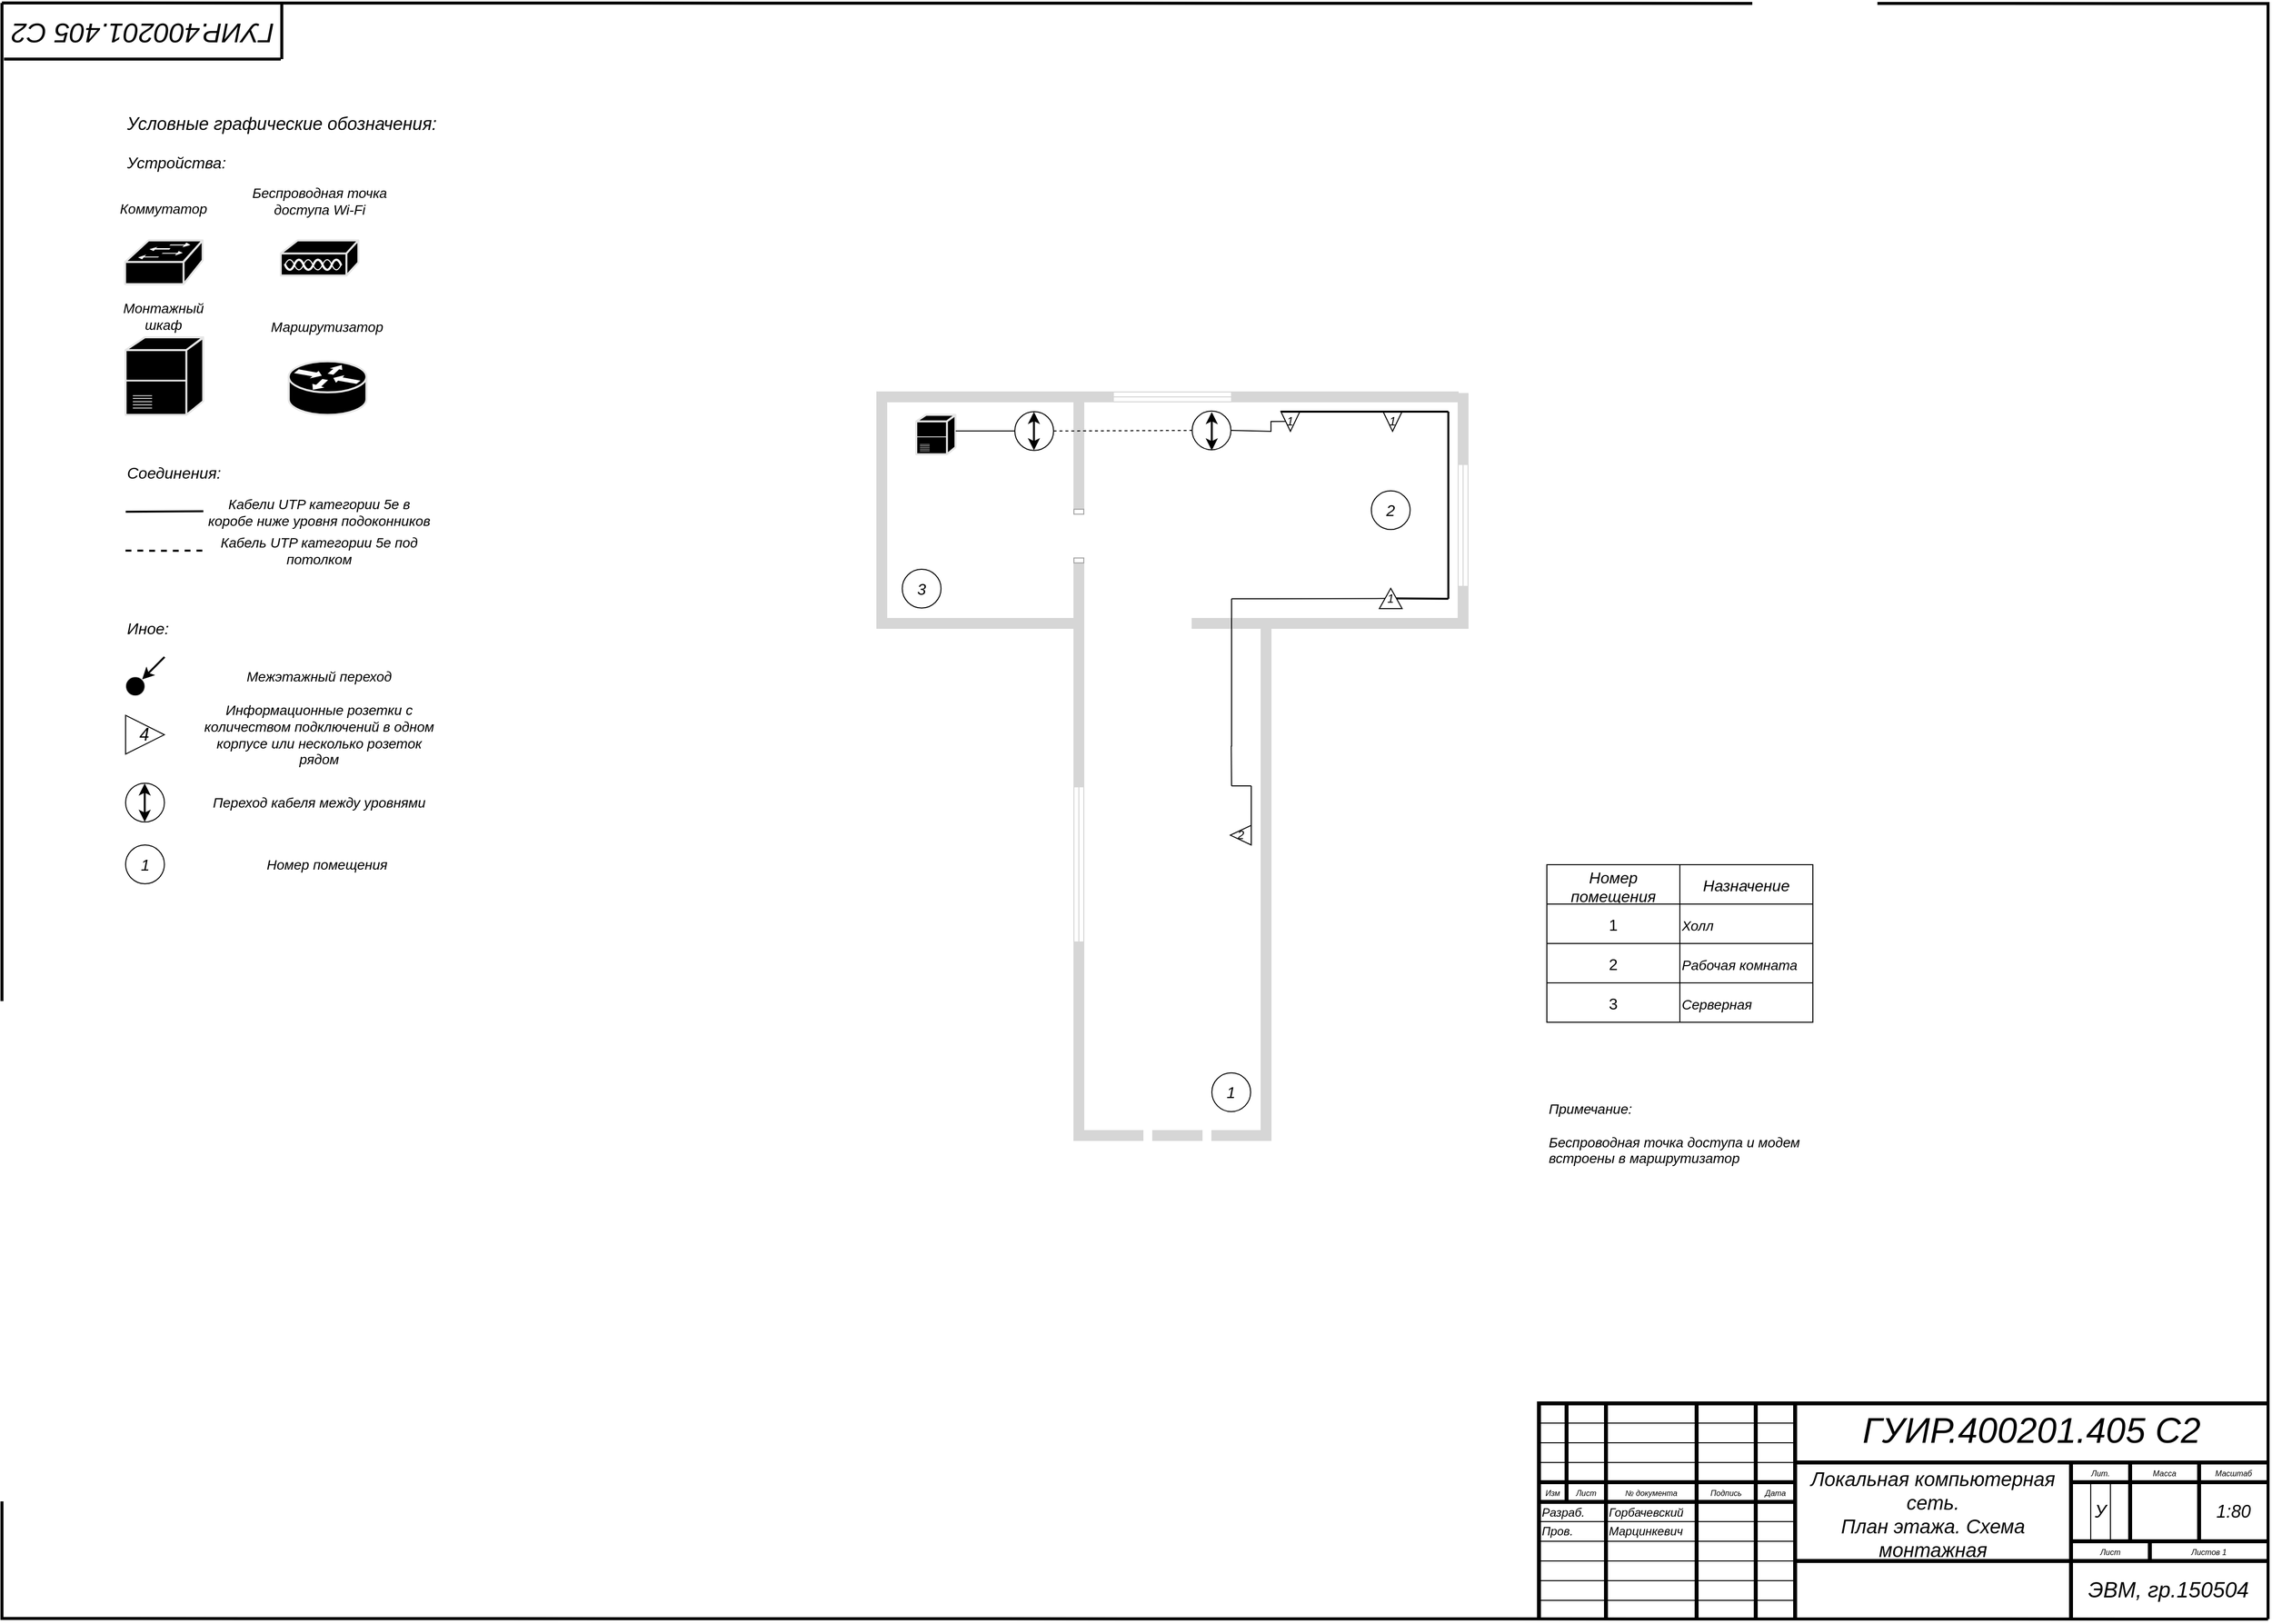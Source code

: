 <mxfile version="24.7.17">
  <diagram name="Страница — 1" id="FKGHXFyBPFxBHkA-OGjA">
    <mxGraphModel dx="2083" dy="1223" grid="1" gridSize="10" guides="1" tooltips="1" connect="1" arrows="1" fold="1" page="1" pageScale="1" pageWidth="2336" pageHeight="1654" math="0" shadow="0">
      <root>
        <mxCell id="0" />
        <mxCell id="1" parent="0" />
        <mxCell id="S9lFjZ1ylYy4wfpso808-23" value="" style="shape=mxgraph.cisco.misc.access_point;html=1;pointerEvents=1;dashed=0;fillColor=#000000;strokeColor=#E6E6E6;strokeWidth=2;verticalLabelPosition=bottom;verticalAlign=top;align=center;outlineConnect=0;fillStyle=auto;fontSize=23;aspect=fixed;fontFamily=Arial;container=0;fontStyle=2" parent="1" vertex="1">
          <mxGeometry x="314.963" y="246.073" width="78.74" height="36.26" as="geometry" />
        </mxCell>
        <mxCell id="S9lFjZ1ylYy4wfpso808-24" value="" style="shape=mxgraph.cisco.switches.workgroup_switch;sketch=0;html=1;pointerEvents=1;dashed=0;fillColor=#000000;strokeColor=#E6E6E6;strokeWidth=2;verticalLabelPosition=bottom;verticalAlign=top;align=center;outlineConnect=0;fontSize=23;fillStyle=auto;aspect=fixed;fontFamily=Arial;fontStyle=2" parent="1" vertex="1">
          <mxGeometry x="156.952" y="246.073" width="78.74" height="44.44" as="geometry" />
        </mxCell>
        <mxCell id="S9lFjZ1ylYy4wfpso808-27" value="" style="shape=mxgraph.cisco.switches.class_4_5_switch;sketch=0;html=1;pointerEvents=1;dashed=0;fillColor=#000000;strokeColor=#E6E6E6;strokeWidth=2;verticalLabelPosition=bottom;verticalAlign=top;align=center;outlineConnect=0;fontSize=18;fontFamily=Arial;fontStyle=2" parent="1" vertex="1">
          <mxGeometry x="157.483" y="344.502" width="78.74" height="78.74" as="geometry" />
        </mxCell>
        <mxCell id="S9lFjZ1ylYy4wfpso808-32" value="4" style="triangle;whiteSpace=wrap;html=1;fontSize=18;rotation=0;direction=east;fontFamily=Arial;fontStyle=2" parent="1" vertex="1">
          <mxGeometry x="157.465" y="728.355" width="39.37" height="39.36" as="geometry" />
        </mxCell>
        <mxCell id="S9lFjZ1ylYy4wfpso808-45" value="" style="endArrow=classic;html=1;rounded=0;strokeWidth=2;fontSize=16;entryX=1;entryY=0;entryDx=0;entryDy=0;fontFamily=Arial;fontStyle=2" parent="1" target="S9lFjZ1ylYy4wfpso808-46" edge="1">
          <mxGeometry width="50" height="50" relative="1" as="geometry">
            <mxPoint x="197.033" y="669.083" as="sourcePoint" />
            <mxPoint x="167.033" y="699.083" as="targetPoint" />
          </mxGeometry>
        </mxCell>
        <mxCell id="S9lFjZ1ylYy4wfpso808-46" value="" style="ellipse;whiteSpace=wrap;html=1;strokeColor=#E6E6E6;fontSize=16;fillColor=#000000;fontFamily=Arial;fontStyle=2" parent="1" vertex="1">
          <mxGeometry x="157.503" y="689.083" width="19.68" height="19.59" as="geometry" />
        </mxCell>
        <mxCell id="S9lFjZ1ylYy4wfpso808-47" value="" style="endArrow=none;html=1;rounded=0;fontSize=18;strokeWidth=2;fontFamily=Arial;fontStyle=2" parent="1" edge="1">
          <mxGeometry width="50" height="50" relative="1" as="geometry">
            <mxPoint x="157.583" y="521.663" as="sourcePoint" />
            <mxPoint x="236.37" y="521.17" as="targetPoint" />
          </mxGeometry>
        </mxCell>
        <mxCell id="S9lFjZ1ylYy4wfpso808-48" value="" style="group;fontFamily=Arial;fontStyle=2" parent="1" vertex="1" connectable="0">
          <mxGeometry x="157.5" y="797.26" width="39.35" height="39.36" as="geometry" />
        </mxCell>
        <mxCell id="S9lFjZ1ylYy4wfpso808-49" value="" style="ellipse;whiteSpace=wrap;html=1;strokeColor=#000000;fontSize=16;fillColor=none;fontFamily=Arial;fontStyle=2" parent="S9lFjZ1ylYy4wfpso808-48" vertex="1">
          <mxGeometry width="39.35" height="39.36" as="geometry" />
        </mxCell>
        <mxCell id="S9lFjZ1ylYy4wfpso808-50" value="" style="endArrow=classic;startArrow=classic;html=1;rounded=0;strokeWidth=2;fontSize=16;fontFamily=Arial;fontStyle=2" parent="S9lFjZ1ylYy4wfpso808-48" edge="1">
          <mxGeometry width="50" height="50" relative="1" as="geometry">
            <mxPoint x="19.39" y="39.22" as="sourcePoint" />
            <mxPoint x="19.39" y="0.22" as="targetPoint" />
          </mxGeometry>
        </mxCell>
        <mxCell id="S9lFjZ1ylYy4wfpso808-87" value="" style="endArrow=none;dashed=1;html=1;rounded=0;fontSize=18;edgeStyle=orthogonalEdgeStyle;strokeWidth=2;fontFamily=Arial;fontStyle=2" parent="1" edge="1">
          <mxGeometry width="50" height="50" relative="1" as="geometry">
            <mxPoint x="157.37" y="561.17" as="sourcePoint" />
            <mxPoint x="236.37" y="561.17" as="targetPoint" />
            <Array as="points">
              <mxPoint x="196.37" y="561.17" />
              <mxPoint x="196.37" y="561.17" />
            </Array>
          </mxGeometry>
        </mxCell>
        <mxCell id="S9lFjZ1ylYy4wfpso808-88" value="Беспроводная точка доступа Wi-Fi" style="text;html=1;strokeColor=none;fillColor=none;align=center;verticalAlign=bottom;whiteSpace=wrap;rounded=0;dashed=1;fillStyle=auto;strokeWidth=2;fontFamily=Arial;fontSize=14;fontStyle=2;container=0;" parent="1" vertex="1">
          <mxGeometry x="275.59" y="196.22" width="157.48" height="30" as="geometry" />
        </mxCell>
        <mxCell id="S9lFjZ1ylYy4wfpso808-89" value="Коммутатор" style="text;html=1;strokeColor=none;fillColor=none;align=center;verticalAlign=bottom;whiteSpace=wrap;rounded=0;dashed=1;fillStyle=auto;strokeWidth=2;fontFamily=Arial;fontSize=14;fontStyle=2;container=0;" parent="1" vertex="1">
          <mxGeometry x="155.952" y="195.083" width="80" height="30" as="geometry" />
        </mxCell>
        <mxCell id="S9lFjZ1ylYy4wfpso808-90" value="Монтажный шкаф" style="text;html=1;strokeColor=none;fillColor=none;align=center;verticalAlign=bottom;whiteSpace=wrap;rounded=0;dashed=1;fillStyle=auto;strokeWidth=2;fontFamily=Arial;fontSize=14;fontStyle=2;container=0;" parent="1" vertex="1">
          <mxGeometry x="155.955" y="313.185" width="80" height="30" as="geometry" />
        </mxCell>
        <mxCell id="S9lFjZ1ylYy4wfpso808-91" value="Межэтажный переход" style="text;html=1;strokeColor=none;fillColor=none;align=center;verticalAlign=middle;whiteSpace=wrap;rounded=0;dashed=1;fillStyle=auto;strokeWidth=2;fontFamily=Arial;fontSize=14;fontStyle=2;container=0;" parent="1" vertex="1">
          <mxGeometry x="236.22" y="669.3" width="236.22" height="39.37" as="geometry" />
        </mxCell>
        <mxCell id="S9lFjZ1ylYy4wfpso808-92" value="Информационные розетки с количеством подключений в одном корпусе или несколько розеток рядом" style="text;html=1;strokeColor=none;fillColor=none;align=center;verticalAlign=middle;whiteSpace=wrap;rounded=0;dashed=1;fillStyle=auto;strokeWidth=2;fontFamily=Arial;fontSize=14;fontStyle=2;container=0;" parent="1" vertex="1">
          <mxGeometry x="236.22" y="728.35" width="236.22" height="39.37" as="geometry" />
        </mxCell>
        <mxCell id="S9lFjZ1ylYy4wfpso808-94" value="Кабели UTP категории 5e в &lt;br&gt;коробе ниже уровня подоконников" style="text;html=1;strokeColor=none;fillColor=none;align=center;verticalAlign=middle;whiteSpace=wrap;rounded=0;dashed=1;fillStyle=auto;strokeWidth=2;fontFamily=Arial;fontSize=14;fontStyle=2;container=0;" parent="1" vertex="1">
          <mxGeometry x="236.222" y="501.972" width="236.22" height="39.37" as="geometry" />
        </mxCell>
        <mxCell id="S9lFjZ1ylYy4wfpso808-95" value="Кабель UTP категории 5е под потолком" style="text;html=1;strokeColor=none;fillColor=none;align=center;verticalAlign=middle;whiteSpace=wrap;rounded=0;dashed=1;fillStyle=auto;strokeWidth=2;fontFamily=Arial;fontSize=14;fontStyle=2;container=0;" parent="1" vertex="1">
          <mxGeometry x="236.225" y="541.345" width="236.22" height="39.37" as="geometry" />
        </mxCell>
        <mxCell id="S9lFjZ1ylYy4wfpso808-96" value="Переход кабеля между уровнями" style="text;html=1;strokeColor=none;fillColor=none;align=center;verticalAlign=middle;whiteSpace=wrap;rounded=0;dashed=1;fillStyle=auto;strokeWidth=2;fontFamily=Arial;fontSize=14;fontStyle=2;container=0;" parent="1" vertex="1">
          <mxGeometry x="236.222" y="797.243" width="236.22" height="39.37" as="geometry" />
        </mxCell>
        <mxCell id="S9lFjZ1ylYy4wfpso808-97" value="Условные графические обозначения:" style="text;html=1;strokeColor=none;fillColor=none;align=left;verticalAlign=middle;whiteSpace=wrap;rounded=0;dashed=1;fillStyle=auto;strokeWidth=2;fontFamily=Arial;fontSize=18;fontStyle=2;container=0;" parent="1" vertex="1">
          <mxGeometry x="157.48" y="109.08" width="410" height="38.57" as="geometry" />
        </mxCell>
        <mxCell id="S9lFjZ1ylYy4wfpso808-99" value="&lt;font style=&quot;font-size: 16px;&quot;&gt;Устройства:&lt;/font&gt;" style="text;html=1;strokeColor=none;fillColor=none;align=left;verticalAlign=middle;whiteSpace=wrap;rounded=0;dashed=1;fillStyle=auto;strokeWidth=2;fontFamily=Arial;fontSize=16;fontStyle=2;container=0;" parent="1" vertex="1">
          <mxGeometry x="157.48" y="147.65" width="410" height="39.37" as="geometry" />
        </mxCell>
        <mxCell id="S9lFjZ1ylYy4wfpso808-100" value="&lt;font style=&quot;font-size: 16px;&quot;&gt;Иное:&lt;/font&gt;" style="text;html=1;strokeColor=none;fillColor=none;align=left;verticalAlign=middle;whiteSpace=wrap;rounded=0;dashed=1;fillStyle=auto;strokeWidth=2;fontFamily=Arial;fontSize=16;fontStyle=2;container=0;" parent="1" vertex="1">
          <mxGeometry x="157.48" y="620.07" width="410" height="39.39" as="geometry" />
        </mxCell>
        <mxCell id="S9lFjZ1ylYy4wfpso808-101" value="&lt;font style=&quot;font-size: 16px;&quot;&gt;Соединения:&lt;/font&gt;" style="text;html=1;strokeColor=none;fillColor=none;align=left;verticalAlign=middle;whiteSpace=wrap;rounded=0;dashed=1;fillStyle=auto;strokeWidth=2;fontFamily=Arial;fontSize=16;fontStyle=2;container=0;" parent="1" vertex="1">
          <mxGeometry x="157.48" y="462.59" width="410" height="39.39" as="geometry" />
        </mxCell>
        <mxCell id="S9lFjZ1ylYy4wfpso808-103" value="&lt;font style=&quot;font-size: 18px;&quot;&gt;У&lt;/font&gt;" style="verticalAlign=middle;align=center;vsdxID=233;fillColor=none;gradientColor=none;shape=stencil(nZBLDoAgDERP0z3SIyjew0SURgSD+Lu9kMZoXLhwN9O+tukAlrNpJg1SzDH4QW/URgNYgZTkjA4UkwJUgGXng+6DX1zLfmoymdXo17xh5zmRJ6Q42BWCfc2oJfdAr+Yv+AP9Cb7OJ3H/2JG1HNGz/84klThPVCc=);strokeColor=none;spacingTop=-1;spacingBottom=-1;spacingLeft=-1;spacingRight=-1;labelBackgroundColor=none;rounded=0;html=1;whiteSpace=wrap;fontFamily=Arial;fontStyle=2" parent="1" vertex="1">
          <mxGeometry x="2131.885" y="1507" width="59.842" height="59.449" as="geometry" />
        </mxCell>
        <mxCell id="S9lFjZ1ylYy4wfpso808-104" value="&lt;p style=&quot;margin: 0px ; text-indent: 0px ; direction: rtl ; font-size: 30px&quot;&gt;&lt;font style=&quot;font-size: 30px; direction: ltr; letter-spacing: 0px; line-height: 120%; opacity: 1;&quot;&gt;&lt;span style=&quot;font-size: 30px&quot;&gt;&lt;br style=&quot;font-size: 30px&quot;&gt;&lt;/span&gt;&lt;/font&gt;&lt;/p&gt;" style="verticalAlign=middle;align=center;vsdxID=275;rotation=180;fillColor=none;gradientColor=none;shape=stencil(nZBLDoAgDERP0z3SIyjew0SURgSD+Lu9kMZoXLhwN9O+tukAlrNpJg1SzDH4QW/URgNYgZTkjA4UkwJUgGXng+6DX1zLfmoymdXo17xh5zmRJ6Q42BWCfc2oJfdAr+Yv+AP9Cb7OJ3H/2JG1HNGz/84klThPVCc=);strokeColor=none;spacingTop=-1;spacingBottom=-1;spacingLeft=-1;spacingRight=-1;labelBackgroundColor=none;rounded=0;html=1;whiteSpace=wrap;fontSize=30;fontFamily=Arial;fontStyle=2" parent="1" vertex="1">
          <mxGeometry x="75.88" y="30.2" width="308" height="16" as="geometry" />
        </mxCell>
        <mxCell id="S9lFjZ1ylYy4wfpso808-105" style="vsdxID=204;edgeStyle=none;startArrow=none;endArrow=none;startSize=5;endSize=5;strokeWidth=3;strokeColor=#000000;spacingTop=0;spacingBottom=0;spacingLeft=0;spacingRight=0;verticalAlign=middle;html=1;labelBackgroundColor=#ffffff;rounded=0;fontFamily=Arial;fontStyle=2;align=center;" parent="1" edge="1">
          <mxGeometry relative="1" as="geometry">
            <mxPoint as="offset" />
            <Array as="points">
              <mxPoint x="32" y="1645.4" />
            </Array>
            <mxPoint x="32" y="5" as="sourcePoint" />
            <mxPoint x="2332" y="1646" as="targetPoint" />
          </mxGeometry>
        </mxCell>
        <mxCell id="S9lFjZ1ylYy4wfpso808-106" style="vsdxID=205;edgeStyle=none;startArrow=none;endArrow=none;startSize=5;endSize=5;strokeWidth=3;strokeColor=#000000;spacingTop=0;spacingBottom=0;spacingLeft=0;spacingRight=0;verticalAlign=middle;html=1;labelBackgroundColor=#ffffff;rounded=0;fontFamily=Arial;fontStyle=2;align=center;" parent="1" edge="1">
          <mxGeometry relative="1" as="geometry">
            <mxPoint x="-1" as="offset" />
            <Array as="points">
              <mxPoint x="2332" y="5.6" />
            </Array>
            <mxPoint x="2332" y="1646" as="sourcePoint" />
            <mxPoint x="32" y="5" as="targetPoint" />
          </mxGeometry>
        </mxCell>
        <mxCell id="S9lFjZ1ylYy4wfpso808-107" style="vsdxID=365;edgeStyle=none;startArrow=none;endArrow=none;startSize=5;endSize=5;strokeWidth=3;strokeColor=#000000;spacingTop=-1;spacingBottom=-1;spacingLeft=-1;spacingRight=-1;verticalAlign=middle;html=1;labelBackgroundColor=#ffffff;rounded=0;fontFamily=Arial;fontStyle=2;align=center;" parent="1" edge="1">
          <mxGeometry relative="1" as="geometry">
            <Array as="points" />
            <mxPoint x="315" y="62" as="sourcePoint" />
            <mxPoint x="34" y="62" as="targetPoint" />
          </mxGeometry>
        </mxCell>
        <mxCell id="S9lFjZ1ylYy4wfpso808-108" value="&lt;div style=&quot;&quot;&gt;&lt;p style=&quot;margin: 0px; text-indent: 0px; direction: ltr;&quot;&gt;&lt;font style=&quot;color: rgb(0, 0, 0); direction: ltr; letter-spacing: 0px; line-height: 120%; opacity: 1;&quot;&gt;&lt;font style=&quot;font-size: 28px;&quot;&gt;ГУИР.400201.405 С2&lt;/font&gt;&lt;span style=&quot;font-size: 25.4px;&quot;&gt;&lt;br&gt;&lt;/span&gt;&lt;/font&gt;&lt;/p&gt;&lt;/div&gt;" style="verticalAlign=middle;align=center;vsdxID=366;rotation=180;fillColor=none;gradientColor=none;shape=stencil(nZBLDoAgDERP0z3SIyjew0SURgSD+Lu9kMZoXLhwN9O+tukAlrNpJg1SzDH4QW/URgNYgZTkjA4UkwJUgGXng+6DX1zLfmoymdXo17xh5zmRJ6Q42BWCfc2oJfdAr+Yv+AP9Cb7OJ3H/2JG1HNGz/84klThPVCc=);strokeColor=none;spacingTop=-1;spacingBottom=-1;spacingLeft=-1;spacingRight=-1;points=[];labelBackgroundColor=none;rounded=0;html=1;whiteSpace=wrap;fontFamily=Arial;fontStyle=2" parent="1" vertex="1">
          <mxGeometry x="35" y="3" width="279.921" height="60" as="geometry" />
        </mxCell>
        <mxCell id="S9lFjZ1ylYy4wfpso808-109" style="vsdxID=367;edgeStyle=none;startArrow=none;endArrow=none;startSize=5;endSize=5;strokeWidth=3;strokeColor=#000000;spacingTop=-1;spacingBottom=-1;spacingLeft=-1;spacingRight=-1;verticalAlign=middle;html=1;labelBackgroundColor=#ffffff;rounded=0;fontFamily=Arial;fontStyle=2;align=center;" parent="1" edge="1">
          <mxGeometry relative="1" as="geometry">
            <Array as="points" />
            <mxPoint x="316" y="5" as="sourcePoint" />
            <mxPoint x="316" y="62" as="targetPoint" />
          </mxGeometry>
        </mxCell>
        <mxCell id="S9lFjZ1ylYy4wfpso808-110" style="vsdxID=3;fillColor=#FFFFFF;gradientColor=none;shape=stencil(nY9LDoAgDERP0z3SI/i5BwkoRAUC+Lu9kGo0Lt3NtK/tFLCOWngFnMUU3Kg2I5MGbIBzY7UKJmUF2ALWvQtqCG6xkrwXhSxqdmvZsNNcxViZ4ewgT64jdDL2hf4E7wsXmsWThd549765c4l+xvYE);strokeColor=#000000;strokeWidth=4;spacingTop=-1;spacingBottom=-1;spacingLeft=-1;spacingRight=-1;labelBackgroundColor=#ffffff;rounded=0;html=1;whiteSpace=wrap;fontFamily=Arial;fontStyle=2;align=center;" parent="1" vertex="1">
          <mxGeometry x="1592" y="1427" width="740" height="220" as="geometry" />
        </mxCell>
        <mxCell id="S9lFjZ1ylYy4wfpso808-111" style="vsdxID=28;edgeStyle=none;startArrow=none;endArrow=none;startSize=5;endSize=5;strokeWidth=4;strokeColor=#000000;spacingTop=-1;spacingBottom=-1;spacingLeft=-1;spacingRight=-1;verticalAlign=middle;html=1;labelBackgroundColor=#ffffff;rounded=0;fontFamily=Arial;fontStyle=2;align=center;" parent="1" edge="1">
          <mxGeometry relative="1" as="geometry">
            <Array as="points" />
            <mxPoint x="1620" y="1427.0" as="sourcePoint" />
            <mxPoint x="1620" y="1527.0" as="targetPoint" />
          </mxGeometry>
        </mxCell>
        <mxCell id="S9lFjZ1ylYy4wfpso808-112" style="vsdxID=27;edgeStyle=none;startArrow=none;endArrow=none;startSize=5;endSize=5;strokeColor=#000000;spacingTop=-1;spacingBottom=-1;spacingLeft=-1;spacingRight=-1;verticalAlign=middle;html=1;labelBackgroundColor=#ffffff;rounded=0;fontFamily=Arial;fontStyle=2;align=center;" parent="1" edge="1">
          <mxGeometry relative="1" as="geometry">
            <mxPoint as="offset" />
            <Array as="points" />
            <mxPoint x="1592" y="1627.0" as="sourcePoint" />
            <mxPoint x="1852" y="1627.0" as="targetPoint" />
          </mxGeometry>
        </mxCell>
        <mxCell id="S9lFjZ1ylYy4wfpso808-113" style="vsdxID=26;edgeStyle=none;startArrow=none;endArrow=none;startSize=5;endSize=5;strokeColor=#000000;spacingTop=-1;spacingBottom=-1;spacingLeft=-1;spacingRight=-1;verticalAlign=middle;html=1;labelBackgroundColor=#ffffff;rounded=0;fontFamily=Arial;fontStyle=2;align=center;" parent="1" edge="1">
          <mxGeometry relative="1" as="geometry">
            <mxPoint as="offset" />
            <Array as="points" />
            <mxPoint x="1592" y="1607.0" as="sourcePoint" />
            <mxPoint x="1852" y="1607.0" as="targetPoint" />
          </mxGeometry>
        </mxCell>
        <mxCell id="S9lFjZ1ylYy4wfpso808-114" style="vsdxID=25;edgeStyle=none;startArrow=none;endArrow=none;startSize=5;endSize=5;strokeColor=#000000;spacingTop=-1;spacingBottom=-1;spacingLeft=-1;spacingRight=-1;verticalAlign=middle;html=1;labelBackgroundColor=#ffffff;rounded=0;fontFamily=Arial;fontStyle=2;align=center;" parent="1" edge="1">
          <mxGeometry relative="1" as="geometry">
            <mxPoint as="offset" />
            <Array as="points" />
            <mxPoint x="1592" y="1587.0" as="sourcePoint" />
            <mxPoint x="1852" y="1587.0" as="targetPoint" />
          </mxGeometry>
        </mxCell>
        <mxCell id="S9lFjZ1ylYy4wfpso808-115" style="vsdxID=24;edgeStyle=none;startArrow=none;endArrow=none;startSize=5;endSize=5;strokeColor=#000000;spacingTop=-1;spacingBottom=-1;spacingLeft=-1;spacingRight=-1;verticalAlign=middle;html=1;labelBackgroundColor=#ffffff;rounded=0;fontFamily=Arial;fontStyle=2;align=center;" parent="1" edge="1">
          <mxGeometry relative="1" as="geometry">
            <mxPoint as="offset" />
            <Array as="points" />
            <mxPoint x="1592" y="1567.0" as="sourcePoint" />
            <mxPoint x="1852" y="1567.0" as="targetPoint" />
          </mxGeometry>
        </mxCell>
        <mxCell id="S9lFjZ1ylYy4wfpso808-116" style="vsdxID=23;edgeStyle=none;startArrow=none;endArrow=none;startSize=5;endSize=5;strokeColor=#000000;spacingTop=-1;spacingBottom=-1;spacingLeft=-1;spacingRight=-1;verticalAlign=middle;html=1;labelBackgroundColor=#ffffff;rounded=0;fontFamily=Arial;fontStyle=2;align=center;" parent="1" edge="1">
          <mxGeometry relative="1" as="geometry">
            <mxPoint as="offset" />
            <Array as="points" />
            <mxPoint x="1592" y="1547.0" as="sourcePoint" />
            <mxPoint x="1852" y="1547.0" as="targetPoint" />
          </mxGeometry>
        </mxCell>
        <mxCell id="S9lFjZ1ylYy4wfpso808-117" style="vsdxID=22;edgeStyle=none;startArrow=none;endArrow=none;startSize=5;endSize=5;strokeWidth=4;strokeColor=#000000;spacingTop=-1;spacingBottom=-1;spacingLeft=-1;spacingRight=-1;verticalAlign=middle;html=1;labelBackgroundColor=#ffffff;rounded=0;fontFamily=Arial;fontStyle=2;align=center;" parent="1" edge="1">
          <mxGeometry relative="1" as="geometry">
            <mxPoint as="offset" />
            <Array as="points" />
            <mxPoint x="1592" y="1527.0" as="sourcePoint" />
            <mxPoint x="1852" y="1527.0" as="targetPoint" />
          </mxGeometry>
        </mxCell>
        <mxCell id="S9lFjZ1ylYy4wfpso808-118" style="vsdxID=21;edgeStyle=none;startArrow=none;endArrow=none;startSize=5;endSize=5;strokeWidth=4;strokeColor=#000000;spacingTop=-1;spacingBottom=-1;spacingLeft=-1;spacingRight=-1;verticalAlign=middle;html=1;labelBackgroundColor=#ffffff;rounded=0;fontFamily=Arial;fontStyle=2;align=center;" parent="1" edge="1">
          <mxGeometry relative="1" as="geometry">
            <mxPoint as="offset" />
            <Array as="points" />
            <mxPoint x="1592" y="1507.0" as="sourcePoint" />
            <mxPoint x="1852" y="1507.0" as="targetPoint" />
          </mxGeometry>
        </mxCell>
        <mxCell id="S9lFjZ1ylYy4wfpso808-119" style="vsdxID=20;edgeStyle=none;startArrow=none;endArrow=none;startSize=5;endSize=5;strokeColor=#000000;spacingTop=-1;spacingBottom=-1;spacingLeft=-1;spacingRight=-1;verticalAlign=middle;html=1;labelBackgroundColor=#ffffff;rounded=0;fontFamily=Arial;fontStyle=2;align=center;" parent="1" edge="1">
          <mxGeometry relative="1" as="geometry">
            <mxPoint as="offset" />
            <Array as="points" />
            <mxPoint x="1592" y="1487.0" as="sourcePoint" />
            <mxPoint x="1852" y="1487.0" as="targetPoint" />
          </mxGeometry>
        </mxCell>
        <mxCell id="S9lFjZ1ylYy4wfpso808-120" style="vsdxID=19;edgeStyle=none;startArrow=none;endArrow=none;startSize=5;endSize=5;strokeColor=#000000;spacingTop=-1;spacingBottom=-1;spacingLeft=-1;spacingRight=-1;verticalAlign=middle;html=1;labelBackgroundColor=#ffffff;rounded=0;fontFamily=Arial;fontStyle=2;align=center;" parent="1" edge="1">
          <mxGeometry relative="1" as="geometry">
            <mxPoint as="offset" />
            <Array as="points" />
            <mxPoint x="1592" y="1467.0" as="sourcePoint" />
            <mxPoint x="1852" y="1467.0" as="targetPoint" />
          </mxGeometry>
        </mxCell>
        <mxCell id="S9lFjZ1ylYy4wfpso808-121" style="vsdxID=18;edgeStyle=none;startArrow=none;endArrow=none;startSize=5;endSize=5;strokeColor=#000000;spacingTop=-1;spacingBottom=-1;spacingLeft=-1;spacingRight=-1;verticalAlign=middle;html=1;labelBackgroundColor=#ffffff;rounded=0;fontFamily=Arial;fontStyle=2;align=center;" parent="1" edge="1">
          <mxGeometry relative="1" as="geometry">
            <mxPoint as="offset" />
            <Array as="points" />
            <mxPoint x="1592" y="1447.0" as="sourcePoint" />
            <mxPoint x="1852" y="1447.0" as="targetPoint" />
          </mxGeometry>
        </mxCell>
        <mxCell id="S9lFjZ1ylYy4wfpso808-122" style="vsdxID=17;edgeStyle=none;startArrow=none;endArrow=none;startSize=5;endSize=5;strokeWidth=4;strokeColor=#000000;spacingTop=-1;spacingBottom=-1;spacingLeft=-1;spacingRight=-1;verticalAlign=middle;html=1;labelBackgroundColor=#ffffff;rounded=0;fontFamily=Arial;fontStyle=2;align=center;" parent="1" edge="1">
          <mxGeometry relative="1" as="geometry">
            <Array as="points" />
            <mxPoint x="1660" y="1427.0" as="sourcePoint" />
            <mxPoint x="1660" y="1647.0" as="targetPoint" />
          </mxGeometry>
        </mxCell>
        <mxCell id="S9lFjZ1ylYy4wfpso808-123" style="vsdxID=16;edgeStyle=none;startArrow=none;endArrow=none;startSize=5;endSize=5;strokeWidth=4;strokeColor=#000000;spacingTop=-1;spacingBottom=-1;spacingLeft=-1;spacingRight=-1;verticalAlign=middle;html=1;labelBackgroundColor=#ffffff;rounded=0;fontFamily=Arial;fontStyle=2;align=center;" parent="1" edge="1">
          <mxGeometry relative="1" as="geometry">
            <Array as="points" />
            <mxPoint x="1752" y="1427.0" as="sourcePoint" />
            <mxPoint x="1752" y="1647.0" as="targetPoint" />
          </mxGeometry>
        </mxCell>
        <mxCell id="S9lFjZ1ylYy4wfpso808-124" style="vsdxID=15;edgeStyle=none;startArrow=none;endArrow=none;startSize=5;endSize=5;strokeWidth=4;strokeColor=#000000;spacingTop=-1;spacingBottom=-1;spacingLeft=-1;spacingRight=-1;verticalAlign=middle;html=1;labelBackgroundColor=#ffffff;rounded=0;fontFamily=Arial;fontStyle=2;align=center;" parent="1" edge="1">
          <mxGeometry relative="1" as="geometry">
            <Array as="points" />
            <mxPoint x="1812" y="1427.0" as="sourcePoint" />
            <mxPoint x="1812" y="1647.0" as="targetPoint" />
          </mxGeometry>
        </mxCell>
        <mxCell id="S9lFjZ1ylYy4wfpso808-125" style="vsdxID=14;edgeStyle=none;startArrow=none;endArrow=none;startSize=5;endSize=5;strokeWidth=4;strokeColor=#000000;spacingTop=-1;spacingBottom=-1;spacingLeft=-1;spacingRight=-1;verticalAlign=middle;html=1;labelBackgroundColor=#ffffff;rounded=0;fontFamily=Arial;fontStyle=2;align=center;" parent="1" edge="1">
          <mxGeometry relative="1" as="geometry">
            <Array as="points" />
            <mxPoint x="2262" y="1487.0" as="sourcePoint" />
            <mxPoint x="2262" y="1567.0" as="targetPoint" />
          </mxGeometry>
        </mxCell>
        <mxCell id="S9lFjZ1ylYy4wfpso808-126" style="vsdxID=11;edgeStyle=none;startArrow=none;endArrow=none;startSize=5;endSize=5;strokeWidth=4;strokeColor=#000000;spacingTop=-1;spacingBottom=-1;spacingLeft=-1;spacingRight=-1;verticalAlign=middle;html=1;labelBackgroundColor=#ffffff;rounded=0;fontFamily=Arial;fontStyle=2;align=center;" parent="1" edge="1">
          <mxGeometry relative="1" as="geometry">
            <Array as="points" />
            <mxPoint x="2212" y="1567.0" as="sourcePoint" />
            <mxPoint x="2212" y="1587.0" as="targetPoint" />
          </mxGeometry>
        </mxCell>
        <mxCell id="S9lFjZ1ylYy4wfpso808-127" style="vsdxID=10;edgeStyle=none;startArrow=none;endArrow=none;startSize=5;endSize=5;strokeWidth=4;strokeColor=#000000;spacingTop=-1;spacingBottom=-1;spacingLeft=-1;spacingRight=-1;verticalAlign=middle;html=1;labelBackgroundColor=#ffffff;rounded=0;fontFamily=Arial;fontStyle=2;align=center;" parent="1" edge="1">
          <mxGeometry relative="1" as="geometry">
            <Array as="points" />
            <mxPoint x="2192" y="1487.0" as="sourcePoint" />
            <mxPoint x="2192" y="1567.0" as="targetPoint" />
          </mxGeometry>
        </mxCell>
        <mxCell id="S9lFjZ1ylYy4wfpso808-128" style="vsdxID=388;edgeStyle=none;startArrow=none;endArrow=none;startSize=5;endSize=5;strokeColor=#000000;spacingTop=-1;spacingBottom=-1;spacingLeft=-1;spacingRight=-1;verticalAlign=middle;html=1;labelBackgroundColor=#ffffff;rounded=0;fontFamily=Arial;fontStyle=2;align=center;" parent="1" edge="1">
          <mxGeometry relative="1" as="geometry">
            <Array as="points" />
            <mxPoint x="2172" y="1505.0" as="sourcePoint" />
            <mxPoint x="2172" y="1567.0" as="targetPoint" />
          </mxGeometry>
        </mxCell>
        <mxCell id="S9lFjZ1ylYy4wfpso808-129" style="vsdxID=387;edgeStyle=none;startArrow=none;endArrow=none;startSize=5;endSize=5;strokeColor=#000000;spacingTop=-1;spacingBottom=-1;spacingLeft=-1;spacingRight=-1;verticalAlign=middle;html=1;labelBackgroundColor=#ffffff;rounded=0;fontFamily=Arial;fontStyle=2;align=center;" parent="1" edge="1">
          <mxGeometry relative="1" as="geometry">
            <Array as="points" />
            <mxPoint x="2152" y="1505.0" as="sourcePoint" />
            <mxPoint x="2152" y="1567.0" as="targetPoint" />
          </mxGeometry>
        </mxCell>
        <mxCell id="S9lFjZ1ylYy4wfpso808-130" style="vsdxID=9;edgeStyle=none;startArrow=none;endArrow=none;startSize=5;endSize=5;strokeWidth=4;strokeColor=#000000;spacingTop=-1;spacingBottom=-1;spacingLeft=-1;spacingRight=-1;verticalAlign=middle;html=1;labelBackgroundColor=#ffffff;rounded=0;fontFamily=Arial;fontStyle=2;align=center;" parent="1" edge="1">
          <mxGeometry relative="1" as="geometry">
            <mxPoint as="offset" />
            <Array as="points" />
            <mxPoint x="2132" y="1567.0" as="sourcePoint" />
            <mxPoint x="2332" y="1567.0" as="targetPoint" />
          </mxGeometry>
        </mxCell>
        <mxCell id="S9lFjZ1ylYy4wfpso808-131" style="vsdxID=8;edgeStyle=none;startArrow=none;endArrow=none;startSize=5;endSize=5;strokeWidth=4;strokeColor=#000000;spacingTop=-1;spacingBottom=-1;spacingLeft=-1;spacingRight=-1;verticalAlign=middle;html=1;labelBackgroundColor=#ffffff;rounded=0;fontFamily=Arial;fontStyle=2;align=center;" parent="1" edge="1">
          <mxGeometry relative="1" as="geometry">
            <mxPoint as="offset" />
            <Array as="points" />
            <mxPoint x="2132" y="1507.0" as="sourcePoint" />
            <mxPoint x="2332" y="1507.0" as="targetPoint" />
          </mxGeometry>
        </mxCell>
        <mxCell id="S9lFjZ1ylYy4wfpso808-132" style="vsdxID=7;edgeStyle=none;startArrow=none;endArrow=none;startSize=5;endSize=5;strokeWidth=4;strokeColor=#000000;spacingTop=-1;spacingBottom=-1;spacingLeft=-1;spacingRight=-1;verticalAlign=middle;html=1;labelBackgroundColor=#ffffff;rounded=0;fontFamily=Arial;fontStyle=2;align=center;" parent="1" edge="1">
          <mxGeometry relative="1" as="geometry">
            <Array as="points" />
            <mxPoint x="2132" y="1487.0" as="sourcePoint" />
            <mxPoint x="2132" y="1647.0" as="targetPoint" />
          </mxGeometry>
        </mxCell>
        <mxCell id="S9lFjZ1ylYy4wfpso808-133" style="vsdxID=6;edgeStyle=none;startArrow=none;endArrow=none;startSize=5;endSize=5;strokeWidth=4;strokeColor=#000000;spacingTop=-1;spacingBottom=-1;spacingLeft=-1;spacingRight=-1;verticalAlign=middle;html=1;labelBackgroundColor=#ffffff;rounded=0;fontFamily=Arial;fontStyle=2;align=center;" parent="1" edge="1">
          <mxGeometry relative="1" as="geometry">
            <Array as="points" />
            <mxPoint x="2332" y="1587.0" as="sourcePoint" />
            <mxPoint x="1852" y="1587.0" as="targetPoint" />
          </mxGeometry>
        </mxCell>
        <mxCell id="S9lFjZ1ylYy4wfpso808-134" style="vsdxID=4;edgeStyle=none;startArrow=none;endArrow=none;startSize=5;endSize=5;strokeWidth=4;strokeColor=#000000;spacingTop=-1;spacingBottom=-1;spacingLeft=-1;spacingRight=-1;verticalAlign=middle;html=1;labelBackgroundColor=#ffffff;rounded=0;fontFamily=Arial;fontStyle=2;align=center;" parent="1" edge="1">
          <mxGeometry relative="1" as="geometry">
            <Array as="points" />
            <mxPoint x="1852" y="1427.0" as="sourcePoint" />
            <mxPoint x="1852" y="1647.0" as="targetPoint" />
          </mxGeometry>
        </mxCell>
        <mxCell id="S9lFjZ1ylYy4wfpso808-135" style="vsdxID=5;edgeStyle=none;startArrow=none;endArrow=none;startSize=5;endSize=5;strokeWidth=4;strokeColor=#000000;spacingTop=-1;spacingBottom=-1;spacingLeft=-1;spacingRight=-1;verticalAlign=middle;html=1;labelBackgroundColor=#ffffff;rounded=0;fontFamily=Arial;fontStyle=2;align=center;" parent="1" edge="1">
          <mxGeometry relative="1" as="geometry">
            <Array as="points" />
            <mxPoint x="2332" y="1487.0" as="sourcePoint" />
            <mxPoint x="1852" y="1487.0" as="targetPoint" />
          </mxGeometry>
        </mxCell>
        <mxCell id="S9lFjZ1ylYy4wfpso808-136" value="&lt;font style=&quot;font-size: 8px; direction: ltr; letter-spacing: 0px; line-height: 120%; opacity: 1;&quot;&gt;&lt;span&gt;Изм&lt;br&gt;&lt;/span&gt;&lt;/font&gt;" style="verticalAlign=middle;align=center;vsdxID=29;fillColor=none;gradientColor=none;shape=stencil(nZBLDoAgDERP0z3SIyjew0SURgSD+Lu9kMZoXLhwN9O+tukAlrNpJg1SzDH4QW/URgNYgZTkjA4UkwJUgGXng+6DX1zLfmoymdXo17xh5zmRJ6Q42BWCfc2oJfdAr+Yv+AP9Cb7OJ3H/2JG1HNGz/84klThPVCc=);strokeColor=none;strokeWidth=4;spacingTop=-1;spacingBottom=-1;spacingLeft=-1;spacingRight=-1;labelBackgroundColor=none;rounded=0;html=1;whiteSpace=wrap;fontFamily=Arial;fontStyle=2" parent="1" vertex="1">
          <mxGeometry x="1594" y="1509" width="24" height="16" as="geometry" />
        </mxCell>
        <mxCell id="S9lFjZ1ylYy4wfpso808-137" value="&lt;font style=&quot;font-size: 8px; direction: ltr; letter-spacing: 0px; line-height: 120%; opacity: 1;&quot;&gt;&lt;span&gt;Лист&lt;br&gt;&lt;/span&gt;&lt;/font&gt;" style="verticalAlign=middle;align=center;vsdxID=30;fillColor=none;gradientColor=none;shape=stencil(nZBLDoAgDERP0z3SIyjew0SURgSD+Lu9kMZoXLhwN9O+tukAlrNpJg1SzDH4QW/URgNYgZTkjA4UkwJUgGXng+6DX1zLfmoymdXo17xh5zmRJ6Q42BWCfc2oJfdAr+Yv+AP9Cb7OJ3H/2JG1HNGz/84klThPVCc=);strokeColor=none;strokeWidth=4;spacingTop=-1;spacingBottom=-1;spacingLeft=-1;spacingRight=-1;labelBackgroundColor=none;rounded=0;html=1;whiteSpace=wrap;fontFamily=Arial;fontStyle=2" parent="1" vertex="1">
          <mxGeometry x="1622" y="1509" width="36" height="16" as="geometry" />
        </mxCell>
        <mxCell id="S9lFjZ1ylYy4wfpso808-138" value="&lt;font style=&quot;font-size: 8px; direction: ltr; letter-spacing: 0px; line-height: 120%; opacity: 1;&quot;&gt;&lt;span&gt;№ документа&lt;br&gt;&lt;/span&gt;&lt;/font&gt;" style="verticalAlign=middle;align=center;vsdxID=31;fillColor=none;gradientColor=none;shape=stencil(nZBLDoAgDERP0z3SIyjew0SURgSD+Lu9kMZoXLhwN9O+tukAlrNpJg1SzDH4QW/URgNYgZTkjA4UkwJUgGXng+6DX1zLfmoymdXo17xh5zmRJ6Q42BWCfc2oJfdAr+Yv+AP9Cb7OJ3H/2JG1HNGz/84klThPVCc=);strokeColor=none;strokeWidth=4;spacingTop=-1;spacingBottom=-1;spacingLeft=-1;spacingRight=-1;labelBackgroundColor=none;rounded=0;html=1;whiteSpace=wrap;fontFamily=Arial;fontStyle=2" parent="1" vertex="1">
          <mxGeometry x="1662" y="1509" width="88" height="16" as="geometry" />
        </mxCell>
        <mxCell id="S9lFjZ1ylYy4wfpso808-139" value="&lt;font style=&quot;font-size: 8px; direction: ltr; letter-spacing: 0px; line-height: 120%; opacity: 1;&quot;&gt;&lt;span&gt;Подпись&lt;br&gt;&lt;/span&gt;&lt;/font&gt;" style="verticalAlign=middle;align=center;vsdxID=32;fillColor=none;gradientColor=none;shape=stencil(nZBLDoAgDERP0z3SIyjew0SURgSD+Lu9kMZoXLhwN9O+tukAlrNpJg1SzDH4QW/URgNYgZTkjA4UkwJUgGXng+6DX1zLfmoymdXo17xh5zmRJ6Q42BWCfc2oJfdAr+Yv+AP9Cb7OJ3H/2JG1HNGz/84klThPVCc=);strokeColor=none;strokeWidth=4;spacingTop=-1;spacingBottom=-1;spacingLeft=-1;spacingRight=-1;labelBackgroundColor=none;rounded=0;html=1;whiteSpace=wrap;fontFamily=Arial;fontStyle=2" parent="1" vertex="1">
          <mxGeometry x="1754" y="1509" width="56" height="16" as="geometry" />
        </mxCell>
        <mxCell id="S9lFjZ1ylYy4wfpso808-140" value="&lt;font style=&quot;font-size: 8px; direction: ltr; letter-spacing: 0px; line-height: 120%; opacity: 1;&quot;&gt;&lt;span&gt;Дата&lt;br&gt;&lt;/span&gt;&lt;/font&gt;" style="verticalAlign=middle;align=center;vsdxID=33;fillColor=none;gradientColor=none;shape=stencil(nZBLDoAgDERP0z3SIyjew0SURgSD+Lu9kMZoXLhwN9O+tukAlrNpJg1SzDH4QW/URgNYgZTkjA4UkwJUgGXng+6DX1zLfmoymdXo17xh5zmRJ6Q42BWCfc2oJfdAr+Yv+AP9Cb7OJ3H/2JG1HNGz/84klThPVCc=);strokeColor=none;strokeWidth=4;spacingTop=-1;spacingBottom=-1;spacingLeft=-1;spacingRight=-1;labelBackgroundColor=none;rounded=0;html=1;whiteSpace=wrap;fontFamily=Arial;fontStyle=2" parent="1" vertex="1">
          <mxGeometry x="1814" y="1509" width="36" height="16" as="geometry" />
        </mxCell>
        <mxCell id="S9lFjZ1ylYy4wfpso808-141" value="&lt;font style=&quot;font-size: 8px; direction: ltr; letter-spacing: 0px; line-height: 120%; opacity: 1;&quot;&gt;&lt;span&gt;Лит.&lt;br&gt;&lt;/span&gt;&lt;/font&gt;" style="verticalAlign=middle;align=center;vsdxID=34;fillColor=none;gradientColor=none;shape=stencil(nZBLDoAgDERP0z3SIyjew0SURgSD+Lu9kMZoXLhwN9O+tukAlrNpJg1SzDH4QW/URgNYgZTkjA4UkwJUgGXng+6DX1zLfmoymdXo17xh5zmRJ6Q42BWCfc2oJfdAr+Yv+AP9Cb7OJ3H/2JG1HNGz/84klThPVCc=);strokeColor=none;strokeWidth=4;spacingTop=-1;spacingBottom=-1;spacingLeft=-1;spacingRight=-1;labelBackgroundColor=none;rounded=0;html=1;whiteSpace=wrap;fontFamily=Arial;fontStyle=2" parent="1" vertex="1">
          <mxGeometry x="2134" y="1489" width="56" height="16" as="geometry" />
        </mxCell>
        <mxCell id="S9lFjZ1ylYy4wfpso808-142" value="&lt;font style=&quot;font-size: 8px; direction: ltr; letter-spacing: 0px; line-height: 120%; opacity: 1;&quot;&gt;&lt;span&gt;Масса&lt;br&gt;&lt;/span&gt;&lt;/font&gt;" style="verticalAlign=middle;align=center;vsdxID=35;fillColor=none;gradientColor=none;shape=stencil(nZBLDoAgDERP0z3SIyjew0SURgSD+Lu9kMZoXLhwN9O+tukAlrNpJg1SzDH4QW/URgNYgZTkjA4UkwJUgGXng+6DX1zLfmoymdXo17xh5zmRJ6Q42BWCfc2oJfdAr+Yv+AP9Cb7OJ3H/2JG1HNGz/84klThPVCc=);strokeColor=none;strokeWidth=4;spacingTop=-1;spacingBottom=-1;spacingLeft=-1;spacingRight=-1;labelBackgroundColor=none;rounded=0;html=1;whiteSpace=wrap;fontFamily=Arial;fontStyle=2" parent="1" vertex="1">
          <mxGeometry x="2194" y="1489" width="66" height="16" as="geometry" />
        </mxCell>
        <mxCell id="S9lFjZ1ylYy4wfpso808-143" value="&lt;font style=&quot;font-size: 8px; direction: ltr; letter-spacing: 0px; line-height: 120%; opacity: 1;&quot;&gt;&lt;span&gt;Масштаб&lt;br&gt;&lt;/span&gt;&lt;/font&gt;" style="verticalAlign=middle;align=center;vsdxID=36;fillColor=none;gradientColor=none;shape=stencil(nZBLDoAgDERP0z3SIyjew0SURgSD+Lu9kMZoXLhwN9O+tukAlrNpJg1SzDH4QW/URgNYgZTkjA4UkwJUgGXng+6DX1zLfmoymdXo17xh5zmRJ6Q42BWCfc2oJfdAr+Yv+AP9Cb7OJ3H/2JG1HNGz/84klThPVCc=);strokeColor=none;strokeWidth=4;spacingTop=-1;spacingBottom=-1;spacingLeft=-1;spacingRight=-1;labelBackgroundColor=none;rounded=0;html=1;whiteSpace=wrap;fontFamily=Arial;fontStyle=2" parent="1" vertex="1">
          <mxGeometry x="2264" y="1489" width="66" height="16" as="geometry" />
        </mxCell>
        <mxCell id="S9lFjZ1ylYy4wfpso808-144" value="&lt;font style=&quot;font-size: 8px; direction: ltr; letter-spacing: 0px; line-height: 120%; opacity: 1;&quot;&gt;&lt;span&gt;Лист &lt;br&gt;&lt;/span&gt;&lt;/font&gt;" style="verticalAlign=middle;align=center;vsdxID=37;fillColor=none;gradientColor=none;shape=stencil(nZBLDoAgDERP0z3SIyjew0SURgSD+Lu9kMZoXLhwN9O+tukAlrNpJg1SzDH4QW/URgNYgZTkjA4UkwJUgGXng+6DX1zLfmoymdXo17xh5zmRJ6Q42BWCfc2oJfdAr+Yv+AP9Cb7OJ3H/2JG1HNGz/84klThPVCc=);strokeColor=none;strokeWidth=4;spacingTop=-1;spacingBottom=-1;spacingLeft=-1;spacingRight=-1;labelBackgroundColor=none;rounded=0;html=1;whiteSpace=wrap;fontFamily=Arial;fontStyle=2" parent="1" vertex="1">
          <mxGeometry x="2134" y="1569" width="76" height="16" as="geometry" />
        </mxCell>
        <mxCell id="S9lFjZ1ylYy4wfpso808-145" value="&lt;font style=&quot;font-size: 8px; direction: ltr; letter-spacing: 0px; line-height: 120%; opacity: 1;&quot;&gt;&lt;span&gt;Листов &lt;/span&gt;&lt;/font&gt;&lt;font style=&quot;font-size: 8px; direction: ltr; letter-spacing: 0px; line-height: 120%; opacity: 1;&quot;&gt;&lt;span&gt;1&lt;br&gt;&lt;/span&gt;&lt;/font&gt;" style="verticalAlign=middle;align=center;vsdxID=38;fillColor=none;gradientColor=none;shape=stencil(nZBLDoAgDERP0z3SIyjew0SURgSD+Lu9kMZoXLhwN9O+tukAlrNpJg1SzDH4QW/URgNYgZTkjA4UkwJUgGXng+6DX1zLfmoymdXo17xh5zmRJ6Q42BWCfc2oJfdAr+Yv+AP9Cb7OJ3H/2JG1HNGz/84klThPVCc=);strokeColor=none;strokeWidth=4;spacingTop=-1;spacingBottom=-1;spacingLeft=-1;spacingRight=-1;labelBackgroundColor=none;rounded=0;html=1;whiteSpace=wrap;fontFamily=Arial;fontStyle=2" parent="1" vertex="1">
          <mxGeometry x="2214" y="1569" width="116" height="16" as="geometry" />
        </mxCell>
        <mxCell id="S9lFjZ1ylYy4wfpso808-146" value="&lt;p style=&quot;margin-left: 0 ; margin-right: 0 ; margin-top: 0px ; margin-bottom: 0px ; text-indent: 0 ; direction: rtl&quot;&gt;&lt;font style=&quot;font-size: 12px; direction: ltr; letter-spacing: 0px; line-height: 120%; opacity: 1;&quot;&gt;&lt;span&gt;.Разраб&lt;br&gt;&lt;/span&gt;&lt;/font&gt;&lt;/p&gt;" style="verticalAlign=middle;align=left;vsdxID=39;fillColor=none;gradientColor=none;shape=stencil(nZBLDoAgDERP0z3SIyjew0SURgSD+Lu9kMZoXLhwN9O+tukAlrNpJg1SzDH4QW/URgNYgZTkjA4UkwJUgGXng+6DX1zLfmoymdXo17xh5zmRJ6Q42BWCfc2oJfdAr+Yv+AP9Cb7OJ3H/2JG1HNGz/84klThPVCc=);strokeColor=none;strokeWidth=4;spacingTop=-1;spacingBottom=-1;spacingLeft=-1;spacingRight=-1;labelBackgroundColor=none;rounded=0;html=1;whiteSpace=wrap;fontFamily=Arial;fontStyle=2" parent="1" vertex="1">
          <mxGeometry x="1594" y="1530" width="68" height="16" as="geometry" />
        </mxCell>
        <mxCell id="S9lFjZ1ylYy4wfpso808-147" value="&lt;p style=&quot;margin-left: 0 ; margin-right: 0 ; margin-top: 0px ; margin-bottom: 0px ; text-indent: 0 ; direction: rtl&quot;&gt;&lt;font style=&quot;font-size: 12px; direction: ltr; letter-spacing: 0px; line-height: 120%; opacity: 1;&quot;&gt;&lt;span&gt;.Пров&lt;br&gt;&lt;/span&gt;&lt;/font&gt;&lt;/p&gt;" style="verticalAlign=middle;align=left;vsdxID=40;fillColor=none;gradientColor=none;shape=stencil(nZBLDoAgDERP0z3SIyjew0SURgSD+Lu9kMZoXLhwN9O+tukAlrNpJg1SzDH4QW/URgNYgZTkjA4UkwJUgGXng+6DX1zLfmoymdXo17xh5zmRJ6Q42BWCfc2oJfdAr+Yv+AP9Cb7OJ3H/2JG1HNGz/84klThPVCc=);strokeColor=none;strokeWidth=4;spacingTop=-1;spacingBottom=-1;spacingLeft=-1;spacingRight=-1;labelBackgroundColor=none;rounded=0;html=1;whiteSpace=wrap;fontFamily=Arial;fontStyle=2" parent="1" vertex="1">
          <mxGeometry x="1594" y="1547" width="64" height="20" as="geometry" />
        </mxCell>
        <mxCell id="S9lFjZ1ylYy4wfpso808-148" value="&lt;p style=&quot;margin-left: 0 ; margin-right: 0 ; margin-top: 0px ; margin-bottom: 0px ; text-indent: 0 ; direction: rtl&quot;&gt;&lt;font style=&quot;direction: ltr; line-height: 120%; opacity: 1;&quot;&gt;&lt;span style=&quot;font-size: 36px;&quot;&gt;ГУИР.400201.405 С2&lt;/span&gt;&lt;br&gt;&lt;/font&gt;&lt;/p&gt;" style="verticalAlign=middle;align=center;vsdxID=222;fillColor=none;gradientColor=none;shape=stencil(nZBLDoAgDERP0z3SIyjew0SURgSD+Lu9kMZoXLhwN9O+tukAlrNpJg1SzDH4QW/URgNYgZTkjA4UkwJUgGXng+6DX1zLfmoymdXo17xh5zmRJ6Q42BWCfc2oJfdAr+Yv+AP9Cb7OJ3H/2JG1HNGz/84klThPVCc=);strokeColor=none;spacingTop=-1;spacingBottom=-1;spacingLeft=-1;spacingRight=-1;labelBackgroundColor=none;rounded=0;html=1;whiteSpace=wrap;fontFamily=Arial;fontStyle=2" parent="1" vertex="1">
          <mxGeometry x="1852" y="1428.8" width="480" height="60" as="geometry" />
        </mxCell>
        <mxCell id="S9lFjZ1ylYy4wfpso808-149" value="&lt;font style=&quot;font-size: 12px; direction: ltr; letter-spacing: 0px; line-height: 120%; opacity: 1;&quot;&gt;&lt;span&gt;Горбачевский&lt;br&gt;&lt;/span&gt;&lt;/font&gt;" style="verticalAlign=middle;align=left;vsdxID=236;fillColor=none;gradientColor=none;shape=stencil(nZBLDoAgDERP0z3SIyjew0SURgSD+Lu9kMZoXLhwN9O+tukAlrNpJg1SzDH4QW/URgNYgZTkjA4UkwJUgGXng+6DX1zLfmoymdXo17xh5zmRJ6Q42BWCfc2oJfdAr+Yv+AP9Cb7OJ3H/2JG1HNGz/84klThPVCc=);strokeColor=none;spacingTop=-1;spacingBottom=-1;spacingLeft=-1;spacingRight=-1;labelBackgroundColor=none;rounded=0;html=1;whiteSpace=wrap;fontFamily=Arial;fontStyle=2" parent="1" vertex="1">
          <mxGeometry x="1662" y="1530" width="90" height="16" as="geometry" />
        </mxCell>
        <mxCell id="S9lFjZ1ylYy4wfpso808-150" value="Марцинкевич" style="verticalAlign=middle;align=left;vsdxID=237;fillColor=none;gradientColor=none;shape=stencil(nZBLDoAgDERP0z3SIyjew0SURgSD+Lu9kMZoXLhwN9O+tukAlrNpJg1SzDH4QW/URgNYgZTkjA4UkwJUgGXng+6DX1zLfmoymdXo17xh5zmRJ6Q42BWCfc2oJfdAr+Yv+AP9Cb7OJ3H/2JG1HNGz/84klThPVCc=);strokeColor=none;spacingTop=-1;spacingBottom=-1;spacingLeft=-1;spacingRight=-1;labelBackgroundColor=none;rounded=0;html=1;whiteSpace=wrap;fontFamily=Arial;fontStyle=2" parent="1" vertex="1">
          <mxGeometry x="1662" y="1549" width="90" height="16" as="geometry" />
        </mxCell>
        <mxCell id="S9lFjZ1ylYy4wfpso808-151" value="&lt;font style=&quot;font-size: 22px; direction: ltr; letter-spacing: 0px; line-height: 120%; opacity: 1;&quot;&gt;&lt;span&gt;ЭВМ, гр.150504&lt;/span&gt;&lt;/font&gt;&lt;font style=&quot;font-size: 22px; direction: ltr; letter-spacing: 0px; line-height: 120%; opacity: 1;&quot;&gt;&lt;span&gt;&lt;br&gt;&lt;/span&gt;&lt;/font&gt;" style="verticalAlign=middle;align=center;vsdxID=262;fillColor=none;gradientColor=none;shape=stencil(nZBLDoAgDERP0z3SIyjew0SURgSD+Lu9kMZoXLhwN9O+tukAlrNpJg1SzDH4QW/URgNYgZTkjA4UkwJUgGXng+6DX1zLfmoymdXo17xh5zmRJ6Q42BWCfc2oJfdAr+Yv+AP9Cb7OJ3H/2JG1HNGz/84klThPVCc=);strokeColor=none;spacingTop=-1;spacingBottom=-1;spacingLeft=-1;spacingRight=-1;labelBackgroundColor=none;rounded=0;html=1;whiteSpace=wrap;fontFamily=Arial;fontStyle=2" parent="1" vertex="1">
          <mxGeometry x="2132" y="1592" width="198" height="50" as="geometry" />
        </mxCell>
        <mxCell id="S9lFjZ1ylYy4wfpso808-152" value="&lt;p style=&quot;margin: 0cm;&quot; class=&quot;MsoNormal&quot;&gt;&lt;font style=&quot;font-size: 20px;&quot;&gt;Локальная компьютерная сеть.&lt;/font&gt;&lt;/p&gt;&lt;span style=&quot;text-align: left;&quot;&gt;&lt;font style=&quot;font-size: 20px;&quot;&gt;План этажа. Схема монтажная&lt;/font&gt;&lt;/span&gt;" style="verticalAlign=middle;align=center;vsdxID=565;fillColor=none;gradientColor=none;shape=stencil(nZBLDoAgDERP0z3SIyjew0SURgSD+Lu9kMZoXLhwN9O+tukAlrNpJg1SzDH4QW/URgNYgZTkjA4UkwJUgGXng+6DX1zLfmoymdXo17xh5zmRJ6Q42BWCfc2oJfdAr+Yv+AP9Cb7OJ3H/2JG1HNGz/84klThPVCc=);strokeColor=none;spacingTop=-1;spacingBottom=-1;spacingLeft=-1;spacingRight=-1;labelBackgroundColor=none;rounded=0;html=1;whiteSpace=wrap;fontFamily=Arial;fontStyle=2;fontSize=20;" parent="1" vertex="1">
          <mxGeometry x="1852" y="1489" width="280" height="100" as="geometry" />
        </mxCell>
        <mxCell id="S9lFjZ1ylYy4wfpso808-153" value="&lt;font style=&quot;font-size: 18px;&quot;&gt;1:80&lt;/font&gt;" style="verticalAlign=middle;align=center;vsdxID=233;fillColor=none;gradientColor=none;shape=stencil(nZBLDoAgDERP0z3SIyjew0SURgSD+Lu9kMZoXLhwN9O+tukAlrNpJg1SzDH4QW/URgNYgZTkjA4UkwJUgGXng+6DX1zLfmoymdXo17xh5zmRJ6Q42BWCfc2oJfdAr+Yv+AP9Cb7OJ3H/2JG1HNGz/84klThPVCc=);strokeColor=none;spacingTop=-1;spacingBottom=-1;spacingLeft=-1;spacingRight=-1;labelBackgroundColor=none;rounded=0;html=1;whiteSpace=wrap;fontFamily=Arial;fontStyle=2" parent="1" vertex="1">
          <mxGeometry x="2266.678" y="1507.003" width="59.842" height="59.449" as="geometry" />
        </mxCell>
        <mxCell id="S9lFjZ1ylYy4wfpso808-167" value="" style="verticalLabelPosition=bottom;html=1;verticalAlign=top;align=center;shape=mxgraph.floorplan.wall;fillColor=strokeColor;direction=south;container=0;labelBackgroundColor=none;fontColor=none;noLabel=1;strokeColor=#D6D6D6;" parent="1" vertex="1">
          <mxGeometry x="1310" y="640" width="10" height="520" as="geometry" />
        </mxCell>
        <mxCell id="vVgn69JTnVm_c2beMguB-4" value="" style="verticalLabelPosition=bottom;html=1;verticalAlign=top;align=center;shape=mxgraph.floorplan.wall;fillColor=strokeColor;direction=south;container=0;labelBackgroundColor=none;fontColor=none;noLabel=1;strokeColor=#D6D6D6;" parent="1" vertex="1">
          <mxGeometry x="1120" y="570" width="10" height="590" as="geometry" />
        </mxCell>
        <mxCell id="vVgn69JTnVm_c2beMguB-25" value="" style="verticalLabelPosition=bottom;html=1;verticalAlign=top;align=center;shape=mxgraph.floorplan.window;rotation=90;labelBackgroundColor=none;fontColor=none;noLabel=1;strokeColor=#D6D6D6;" parent="1" vertex="1">
          <mxGeometry x="1046.25" y="874.68" width="157.5" height="10" as="geometry" />
        </mxCell>
        <mxCell id="vVgn69JTnVm_c2beMguB-65" value="" style="verticalLabelPosition=bottom;html=1;verticalAlign=top;align=center;shape=mxgraph.floorplan.wall;fillColor=strokeColor;labelBackgroundColor=none;fontColor=none;noLabel=1;strokeColor=#D6D6D6;" parent="1" vertex="1">
          <mxGeometry x="1260" y="1150" width="60" height="10" as="geometry" />
        </mxCell>
        <mxCell id="vVgn69JTnVm_c2beMguB-71" value="" style="verticalLabelPosition=bottom;html=1;verticalAlign=top;align=center;shape=mxgraph.floorplan.wall;fillColor=strokeColor;container=0;labelBackgroundColor=none;fontColor=none;noLabel=1;strokeColor=#D6D6D6;" parent="1" vertex="1">
          <mxGeometry x="1120" y="1150" width="70" height="10" as="geometry" />
        </mxCell>
        <mxCell id="vVgn69JTnVm_c2beMguB-91" value="" style="verticalLabelPosition=bottom;html=1;verticalAlign=top;align=center;shape=mxgraph.floorplan.wall;fillColor=strokeColor;labelBackgroundColor=none;fontColor=none;noLabel=1;strokeColor=#D6D6D6;" parent="1" vertex="1">
          <mxGeometry x="920" y="630" width="200" height="10" as="geometry" />
        </mxCell>
        <mxCell id="vVgn69JTnVm_c2beMguB-94" value="" style="verticalLabelPosition=bottom;html=1;verticalAlign=top;align=center;shape=mxgraph.floorplan.wall;fillColor=strokeColor;direction=south;labelBackgroundColor=none;fontColor=none;noLabel=1;strokeColor=#D6D6D6;" parent="1" vertex="1">
          <mxGeometry x="920" y="400" width="10" height="240" as="geometry" />
        </mxCell>
        <mxCell id="vVgn69JTnVm_c2beMguB-95" value="" style="verticalLabelPosition=bottom;html=1;verticalAlign=top;align=center;shape=mxgraph.floorplan.wall;fillColor=strokeColor;labelBackgroundColor=none;fontColor=none;noLabel=1;strokeColor=#D6D6D6;" parent="1" vertex="1">
          <mxGeometry x="930" y="400" width="580" height="10" as="geometry" />
        </mxCell>
        <mxCell id="vVgn69JTnVm_c2beMguB-96" value="" style="verticalLabelPosition=bottom;html=1;verticalAlign=top;align=center;shape=mxgraph.floorplan.wall;fillColor=strokeColor;labelBackgroundColor=none;fontColor=none;noLabel=1;strokeColor=#D6D6D6;" parent="1" vertex="1">
          <mxGeometry x="1240" y="630" width="280" height="10" as="geometry" />
        </mxCell>
        <mxCell id="vVgn69JTnVm_c2beMguB-97" value="" style="verticalLabelPosition=bottom;html=1;verticalAlign=top;align=center;shape=mxgraph.floorplan.wall;fillColor=strokeColor;direction=south;labelBackgroundColor=none;fontColor=none;noLabel=1;strokeColor=#D6D6D6;" parent="1" vertex="1">
          <mxGeometry x="1510" y="401.58" width="10" height="238.42" as="geometry" />
        </mxCell>
        <mxCell id="vVgn69JTnVm_c2beMguB-98" value="" style="verticalLabelPosition=bottom;html=1;verticalAlign=top;align=center;shape=mxgraph.floorplan.wall;fillColor=strokeColor;direction=south;labelBackgroundColor=none;fontColor=none;noLabel=1;strokeColor=#D6D6D6;" parent="1" vertex="1">
          <mxGeometry x="1120" y="410" width="10" height="110" as="geometry" />
        </mxCell>
        <mxCell id="vVgn69JTnVm_c2beMguB-102" value="" style="verticalLabelPosition=bottom;html=1;verticalAlign=top;align=center;shape=mxgraph.floorplan.wall;fillColor=strokeColor;labelBackgroundColor=none;fontColor=none;noLabel=1;strokeColor=#D6D6D6;" parent="1" vertex="1">
          <mxGeometry x="1200" y="1150" width="50" height="10" as="geometry" />
        </mxCell>
        <mxCell id="d4MaAnIgcJFkcA7n3oHR-4" value="" style="verticalLabelPosition=bottom;html=1;verticalAlign=top;align=center;shape=mxgraph.floorplan.opening;strokeColor=#A1A1A1;rotation=90;" parent="1" vertex="1">
          <mxGeometry x="1097.75" y="541.34" width="54.5" height="10" as="geometry" />
        </mxCell>
        <mxCell id="d4MaAnIgcJFkcA7n3oHR-7" value="" style="shape=mxgraph.cisco.switches.class_4_5_switch;sketch=0;html=1;pointerEvents=1;dashed=0;fillColor=#000000;strokeColor=#E6E6E6;strokeWidth=2;verticalLabelPosition=bottom;verticalAlign=top;align=center;outlineConnect=0;fontSize=18;fontFamily=Arial;fontStyle=2" parent="1" vertex="1">
          <mxGeometry x="960" y="423.24" width="39.74" height="40" as="geometry" />
        </mxCell>
        <mxCell id="d4MaAnIgcJFkcA7n3oHR-9" value="" style="verticalLabelPosition=bottom;html=1;verticalAlign=top;align=center;shape=mxgraph.floorplan.window;rotation=0;labelBackgroundColor=none;fontColor=none;noLabel=1;strokeColor=#D6D6D6;" parent="1" vertex="1">
          <mxGeometry x="1160" y="400" width="120" height="10" as="geometry" />
        </mxCell>
        <mxCell id="d4MaAnIgcJFkcA7n3oHR-10" value="" style="verticalLabelPosition=bottom;html=1;verticalAlign=top;align=center;shape=mxgraph.floorplan.window;rotation=90;labelBackgroundColor=none;fontColor=none;noLabel=1;strokeColor=#D6D6D6;" parent="1" vertex="1">
          <mxGeometry x="1453.13" y="530.51" width="123.75" height="10" as="geometry" />
        </mxCell>
        <mxCell id="d4MaAnIgcJFkcA7n3oHR-18" value="1" style="ellipse;whiteSpace=wrap;html=1;strokeColor=#000000;fontSize=16;fillColor=none;fontFamily=Arial;fontStyle=2" parent="1" vertex="1">
          <mxGeometry x="157.5" y="860" width="39.35" height="39.36" as="geometry" />
        </mxCell>
        <mxCell id="d4MaAnIgcJFkcA7n3oHR-19" value="Номер помещения" style="text;html=1;strokeColor=none;fillColor=none;align=center;verticalAlign=middle;whiteSpace=wrap;rounded=0;dashed=1;fillStyle=auto;strokeWidth=2;fontFamily=Arial;fontSize=14;fontStyle=2;container=0;" parent="1" vertex="1">
          <mxGeometry x="244.373" y="859.993" width="236.22" height="39.37" as="geometry" />
        </mxCell>
        <mxCell id="d4MaAnIgcJFkcA7n3oHR-20" value="1" style="ellipse;whiteSpace=wrap;html=1;strokeColor=#000000;fontSize=16;fillColor=none;fontFamily=Arial;fontStyle=2" parent="1" vertex="1">
          <mxGeometry x="1260" y="1091.35" width="39.35" height="39.36" as="geometry" />
        </mxCell>
        <mxCell id="d4MaAnIgcJFkcA7n3oHR-21" value="2" style="ellipse;whiteSpace=wrap;html=1;strokeColor=#000000;fontSize=16;fillColor=none;fontFamily=Arial;fontStyle=2" parent="1" vertex="1">
          <mxGeometry x="1421.89" y="500.32" width="39.35" height="39.36" as="geometry" />
        </mxCell>
        <mxCell id="d4MaAnIgcJFkcA7n3oHR-22" value="3" style="ellipse;whiteSpace=wrap;html=1;strokeColor=#000000;fontSize=16;fillColor=none;fontFamily=Arial;fontStyle=2" parent="1" vertex="1">
          <mxGeometry x="945.76" y="580" width="39.35" height="39.36" as="geometry" />
        </mxCell>
        <mxCell id="d4MaAnIgcJFkcA7n3oHR-27" value="1" style="triangle;whiteSpace=wrap;html=1;fontSize=12;rotation=0;direction=south;labelPosition=center;verticalLabelPosition=middle;align=center;verticalAlign=middle;fontFamily=Arial;fontStyle=2" parent="1" vertex="1">
          <mxGeometry x="1330.0" y="419.72" width="19.45" height="20.28" as="geometry" />
        </mxCell>
        <mxCell id="d4MaAnIgcJFkcA7n3oHR-28" value="1" style="triangle;whiteSpace=wrap;html=1;fontSize=12;rotation=0;direction=south;labelPosition=center;verticalLabelPosition=middle;align=center;verticalAlign=middle;fontFamily=Arial;fontStyle=2" parent="1" vertex="1">
          <mxGeometry x="1433.683" y="419.723" width="19.45" height="20.28" as="geometry" />
        </mxCell>
        <mxCell id="d4MaAnIgcJFkcA7n3oHR-33" value="" style="endArrow=none;html=1;rounded=0;fontSize=18;strokeWidth=2;fontFamily=Arial;fontStyle=2;" parent="1" edge="1">
          <mxGeometry width="50" height="50" relative="1" as="geometry">
            <mxPoint x="1330" y="420" as="sourcePoint" />
            <mxPoint x="1500" y="420" as="targetPoint" />
            <Array as="points" />
          </mxGeometry>
        </mxCell>
        <mxCell id="d4MaAnIgcJFkcA7n3oHR-34" value="" style="endArrow=none;html=1;rounded=0;fontSize=18;strokeWidth=2;fontFamily=Arial;fontStyle=2;" parent="1" edge="1">
          <mxGeometry width="50" height="50" relative="1" as="geometry">
            <mxPoint x="1500" y="420" as="sourcePoint" />
            <mxPoint x="1500" y="610" as="targetPoint" />
            <Array as="points" />
          </mxGeometry>
        </mxCell>
        <mxCell id="d4MaAnIgcJFkcA7n3oHR-35" value="" style="endArrow=none;html=1;rounded=0;fontSize=18;strokeWidth=2;fontFamily=Arial;fontStyle=2;exitX=0.5;exitY=0;exitDx=0;exitDy=0;" parent="1" source="d4MaAnIgcJFkcA7n3oHR-32" edge="1">
          <mxGeometry width="50" height="50" relative="1" as="geometry">
            <mxPoint x="1443.13" y="599.75" as="sourcePoint" />
            <mxPoint x="1500" y="610" as="targetPoint" />
            <Array as="points" />
          </mxGeometry>
        </mxCell>
        <mxCell id="d4MaAnIgcJFkcA7n3oHR-32" value="1" style="triangle;whiteSpace=wrap;html=1;fontSize=12;rotation=0;direction=south;labelPosition=center;verticalLabelPosition=middle;align=center;verticalAlign=middle;fontFamily=Arial;fontStyle=2;flipH=1;flipV=1;" parent="1" vertex="1">
          <mxGeometry x="1430" y="599.36" width="23.13" height="20.64" as="geometry" />
        </mxCell>
        <mxCell id="d4MaAnIgcJFkcA7n3oHR-44" value="" style="group;fontFamily=Arial;fontStyle=2" parent="1" vertex="1" connectable="0">
          <mxGeometry x="1060" y="420" width="39.35" height="39.36" as="geometry" />
        </mxCell>
        <mxCell id="d4MaAnIgcJFkcA7n3oHR-45" value="" style="ellipse;whiteSpace=wrap;html=1;strokeColor=#000000;fontSize=16;fillColor=none;fontFamily=Arial;fontStyle=2" parent="d4MaAnIgcJFkcA7n3oHR-44" vertex="1">
          <mxGeometry width="39.35" height="39.36" as="geometry" />
        </mxCell>
        <mxCell id="d4MaAnIgcJFkcA7n3oHR-46" value="" style="endArrow=classic;startArrow=classic;html=1;rounded=0;strokeWidth=2;fontSize=16;fontFamily=Arial;fontStyle=2" parent="d4MaAnIgcJFkcA7n3oHR-44" edge="1">
          <mxGeometry width="50" height="50" relative="1" as="geometry">
            <mxPoint x="19.39" y="39.22" as="sourcePoint" />
            <mxPoint x="19.39" y="0.22" as="targetPoint" />
          </mxGeometry>
        </mxCell>
        <mxCell id="d4MaAnIgcJFkcA7n3oHR-47" value="" style="endArrow=none;html=1;rounded=0;entryX=1;entryY=0.5;entryDx=0;entryDy=0;entryPerimeter=0;exitX=0;exitY=0.5;exitDx=0;exitDy=0;" parent="1" source="d4MaAnIgcJFkcA7n3oHR-45" edge="1">
          <mxGeometry width="50" height="50" relative="1" as="geometry">
            <mxPoint x="2258" y="1124.13" as="sourcePoint" />
            <mxPoint x="1000" y="439.685" as="targetPoint" />
            <Array as="points" />
          </mxGeometry>
        </mxCell>
        <mxCell id="d4MaAnIgcJFkcA7n3oHR-67" value="Примечание:&lt;br&gt;&lt;br&gt;Беспроводная точка доступа и модем встроены в маршрутизатор" style="text;html=1;strokeColor=none;fillColor=none;align=left;verticalAlign=middle;whiteSpace=wrap;rounded=0;dashed=1;fillStyle=auto;strokeWidth=2;fontFamily=Arial;fontSize=14;fontStyle=2;container=0;" parent="1" vertex="1">
          <mxGeometry x="1600" y="1118.42" width="290" height="69.29" as="geometry" />
        </mxCell>
        <mxCell id="d4MaAnIgcJFkcA7n3oHR-68" value="" style="shape=table;startSize=0;container=1;collapsible=0;childLayout=tableLayout;fontSize=16;fillColor=none;fontFamily=Arial;direction=west;flipH=0;flipV=1;" parent="1" vertex="1">
          <mxGeometry x="1600" y="880" width="270" height="160" as="geometry" />
        </mxCell>
        <mxCell id="d4MaAnIgcJFkcA7n3oHR-69" style="shape=tableRow;horizontal=0;startSize=0;swimlaneHead=0;swimlaneBody=0;strokeColor=inherit;top=0;left=0;bottom=0;right=0;collapsible=0;dropTarget=0;fillColor=none;points=[[0,0.5],[1,0.5]];portConstraint=eastwest;fontSize=16;fontFamily=Arial;spacingTop=1;" parent="d4MaAnIgcJFkcA7n3oHR-68" vertex="1">
          <mxGeometry width="270" height="40" as="geometry" />
        </mxCell>
        <mxCell id="d4MaAnIgcJFkcA7n3oHR-70" value="Номер помещения" style="shape=partialRectangle;html=1;whiteSpace=wrap;connectable=0;strokeColor=inherit;overflow=hidden;fillColor=none;top=0;left=0;bottom=0;right=0;pointerEvents=1;fontSize=16;fontFamily=Arial;fontStyle=2;spacingTop=1;" parent="d4MaAnIgcJFkcA7n3oHR-69" vertex="1">
          <mxGeometry width="135" height="40" as="geometry">
            <mxRectangle width="135" height="40" as="alternateBounds" />
          </mxGeometry>
        </mxCell>
        <mxCell id="d4MaAnIgcJFkcA7n3oHR-71" value="Назначение" style="shape=partialRectangle;html=1;whiteSpace=wrap;connectable=0;strokeColor=inherit;overflow=hidden;fillColor=none;top=0;left=0;bottom=0;right=0;pointerEvents=1;fontSize=16;fontFamily=Arial;fontStyle=2;spacingTop=1;" parent="d4MaAnIgcJFkcA7n3oHR-69" vertex="1">
          <mxGeometry x="135" width="135" height="40" as="geometry">
            <mxRectangle width="135" height="40" as="alternateBounds" />
          </mxGeometry>
        </mxCell>
        <mxCell id="d4MaAnIgcJFkcA7n3oHR-72" style="shape=tableRow;horizontal=0;startSize=0;swimlaneHead=0;swimlaneBody=0;strokeColor=inherit;top=0;left=0;bottom=0;right=0;collapsible=0;dropTarget=0;fillColor=none;points=[[0,0.5],[1,0.5]];portConstraint=eastwest;fontSize=16;fontFamily=Arial;spacingTop=1;" parent="d4MaAnIgcJFkcA7n3oHR-68" vertex="1">
          <mxGeometry y="40" width="270" height="40" as="geometry" />
        </mxCell>
        <mxCell id="d4MaAnIgcJFkcA7n3oHR-73" value="1" style="shape=partialRectangle;html=1;whiteSpace=wrap;connectable=0;strokeColor=inherit;overflow=hidden;fillColor=none;top=0;left=0;bottom=0;right=0;pointerEvents=1;fontSize=16;fontFamily=Arial;spacingTop=1;" parent="d4MaAnIgcJFkcA7n3oHR-72" vertex="1">
          <mxGeometry width="135" height="40" as="geometry">
            <mxRectangle width="135" height="40" as="alternateBounds" />
          </mxGeometry>
        </mxCell>
        <mxCell id="d4MaAnIgcJFkcA7n3oHR-74" value="&lt;span style=&quot;font-size: 14px; font-style: italic;&quot;&gt;Холл&lt;/span&gt;" style="shape=partialRectangle;html=1;whiteSpace=wrap;connectable=0;strokeColor=inherit;overflow=hidden;fillColor=none;top=0;left=0;bottom=0;right=0;pointerEvents=1;fontSize=16;fontFamily=Arial;align=left;spacingTop=1;" parent="d4MaAnIgcJFkcA7n3oHR-72" vertex="1">
          <mxGeometry x="135" width="135" height="40" as="geometry">
            <mxRectangle width="135" height="40" as="alternateBounds" />
          </mxGeometry>
        </mxCell>
        <mxCell id="d4MaAnIgcJFkcA7n3oHR-75" value="" style="shape=tableRow;horizontal=0;startSize=0;swimlaneHead=0;swimlaneBody=0;strokeColor=inherit;top=0;left=0;bottom=0;right=0;collapsible=0;dropTarget=0;fillColor=none;points=[[0,0.5],[1,0.5]];portConstraint=eastwest;fontSize=16;fontFamily=Arial;spacingTop=1;" parent="d4MaAnIgcJFkcA7n3oHR-68" vertex="1">
          <mxGeometry y="80" width="270" height="40" as="geometry" />
        </mxCell>
        <mxCell id="d4MaAnIgcJFkcA7n3oHR-76" value="2" style="shape=partialRectangle;html=1;whiteSpace=wrap;connectable=0;strokeColor=inherit;overflow=hidden;fillColor=none;top=0;left=0;bottom=0;right=0;pointerEvents=1;fontSize=16;fontFamily=Arial;spacingTop=1;" parent="d4MaAnIgcJFkcA7n3oHR-75" vertex="1">
          <mxGeometry width="135" height="40" as="geometry">
            <mxRectangle width="135" height="40" as="alternateBounds" />
          </mxGeometry>
        </mxCell>
        <mxCell id="d4MaAnIgcJFkcA7n3oHR-77" value="&lt;span style=&quot;font-size: 14px; font-style: italic;&quot;&gt;Рабочая комната&lt;/span&gt;" style="shape=partialRectangle;html=1;whiteSpace=wrap;connectable=0;strokeColor=inherit;overflow=hidden;fillColor=none;top=0;left=0;bottom=0;right=0;pointerEvents=1;fontSize=16;fontFamily=Arial;align=left;spacingTop=1;" parent="d4MaAnIgcJFkcA7n3oHR-75" vertex="1">
          <mxGeometry x="135" width="135" height="40" as="geometry">
            <mxRectangle width="135" height="40" as="alternateBounds" />
          </mxGeometry>
        </mxCell>
        <mxCell id="d4MaAnIgcJFkcA7n3oHR-78" value="" style="shape=tableRow;horizontal=0;startSize=0;swimlaneHead=0;swimlaneBody=0;strokeColor=inherit;top=0;left=0;bottom=0;right=0;collapsible=0;dropTarget=0;fillColor=none;points=[[0,0.5],[1,0.5]];portConstraint=eastwest;fontSize=16;fontFamily=Arial;spacingTop=1;" parent="d4MaAnIgcJFkcA7n3oHR-68" vertex="1">
          <mxGeometry y="120" width="270" height="40" as="geometry" />
        </mxCell>
        <mxCell id="d4MaAnIgcJFkcA7n3oHR-79" value="3" style="shape=partialRectangle;html=1;whiteSpace=wrap;connectable=0;strokeColor=inherit;overflow=hidden;fillColor=none;top=0;left=0;bottom=0;right=0;pointerEvents=1;fontSize=16;fontFamily=Arial;spacingTop=1;" parent="d4MaAnIgcJFkcA7n3oHR-78" vertex="1">
          <mxGeometry width="135" height="40" as="geometry">
            <mxRectangle width="135" height="40" as="alternateBounds" />
          </mxGeometry>
        </mxCell>
        <mxCell id="d4MaAnIgcJFkcA7n3oHR-80" value="&lt;span style=&quot;font-size: 14px; font-style: italic;&quot;&gt;Серверная&lt;/span&gt;" style="shape=partialRectangle;html=1;whiteSpace=wrap;connectable=0;strokeColor=inherit;overflow=hidden;fillColor=none;top=0;left=0;bottom=0;right=0;pointerEvents=1;fontSize=16;fontFamily=Arial;align=left;spacingTop=1;" parent="d4MaAnIgcJFkcA7n3oHR-78" vertex="1">
          <mxGeometry x="135" width="135" height="40" as="geometry">
            <mxRectangle width="135" height="40" as="alternateBounds" />
          </mxGeometry>
        </mxCell>
        <mxCell id="d4MaAnIgcJFkcA7n3oHR-101" value="" style="endArrow=none;html=1;rounded=0;entryX=0.5;entryY=1;entryDx=0;entryDy=0;" parent="1" edge="1">
          <mxGeometry width="50" height="50" relative="1" as="geometry">
            <mxPoint x="1280" y="800" as="sourcePoint" />
            <mxPoint x="1279.675" y="759.36" as="targetPoint" />
            <Array as="points" />
          </mxGeometry>
        </mxCell>
        <mxCell id="d4MaAnIgcJFkcA7n3oHR-103" value="" style="endArrow=none;html=1;rounded=0;exitX=1;exitY=0.5;exitDx=0;exitDy=0;" parent="1" source="d4MaAnIgcJFkcA7n3oHR-104" edge="1">
          <mxGeometry width="50" height="50" relative="1" as="geometry">
            <mxPoint x="1298.74" y="835.45" as="sourcePoint" />
            <mxPoint x="1300" y="800" as="targetPoint" />
            <Array as="points" />
          </mxGeometry>
        </mxCell>
        <mxCell id="d4MaAnIgcJFkcA7n3oHR-104" value="2" style="triangle;whiteSpace=wrap;html=1;fontSize=12;rotation=0;direction=east;labelPosition=center;verticalLabelPosition=middle;align=center;verticalAlign=middle;fontFamily=Arial;fontStyle=2;flipH=1;flipV=1;" parent="1" vertex="1">
          <mxGeometry x="1278.74" y="840.06" width="21.26" height="19.93" as="geometry" />
        </mxCell>
        <mxCell id="d4MaAnIgcJFkcA7n3oHR-105" value="" style="endArrow=none;html=1;rounded=0;" parent="1" edge="1">
          <mxGeometry width="50" height="50" relative="1" as="geometry">
            <mxPoint x="1300" y="800" as="sourcePoint" />
            <mxPoint x="1280" y="800" as="targetPoint" />
            <Array as="points" />
          </mxGeometry>
        </mxCell>
        <mxCell id="d4MaAnIgcJFkcA7n3oHR-119" value="" style="endArrow=none;dashed=1;html=1;rounded=0;exitX=1;exitY=0.5;exitDx=0;exitDy=0;entryX=0;entryY=0.5;entryDx=0;entryDy=0;" parent="1" source="d4MaAnIgcJFkcA7n3oHR-45" target="gFUSapvjP0UBSRqUO6_r-4" edge="1">
          <mxGeometry width="50" height="50" relative="1" as="geometry">
            <mxPoint x="1090" y="610" as="sourcePoint" />
            <mxPoint x="1200" y="440" as="targetPoint" />
          </mxGeometry>
        </mxCell>
        <mxCell id="wAbL0V3_F0M0f79S83L9-1" value="" style="shape=mxgraph.cisco.routers.router;sketch=0;html=1;pointerEvents=1;dashed=0;fillColor=#000000;strokeColor=#E6E6E6;strokeWidth=2;verticalLabelPosition=bottom;verticalAlign=top;align=center;outlineConnect=0;fontSize=23;fillStyle=auto;aspect=fixed;fontFamily=Arial;fontStyle=2" parent="1" vertex="1">
          <mxGeometry x="323.11" y="368.88" width="78.74" height="54.36" as="geometry" />
        </mxCell>
        <mxCell id="wAbL0V3_F0M0f79S83L9-2" value="Маршрутизатор" style="text;html=1;strokeColor=none;fillColor=none;align=center;verticalAlign=bottom;whiteSpace=wrap;rounded=0;dashed=1;fillStyle=auto;strokeWidth=2;fontFamily=Arial;fontSize=14;fontStyle=2;container=0;" parent="1" vertex="1">
          <mxGeometry x="321.845" y="314.505" width="80" height="30" as="geometry" />
        </mxCell>
        <mxCell id="gFUSapvjP0UBSRqUO6_r-3" value="" style="group;fontFamily=Arial;fontStyle=2" parent="1" vertex="1" connectable="0">
          <mxGeometry x="1240" y="419.36" width="40" height="40" as="geometry" />
        </mxCell>
        <mxCell id="gFUSapvjP0UBSRqUO6_r-4" value="" style="ellipse;whiteSpace=wrap;html=1;strokeColor=#000000;fontSize=16;fillColor=none;fontFamily=Arial;fontStyle=2" parent="gFUSapvjP0UBSRqUO6_r-3" vertex="1">
          <mxGeometry width="39.35" height="39.36" as="geometry" />
        </mxCell>
        <mxCell id="gFUSapvjP0UBSRqUO6_r-5" value="" style="endArrow=classic;startArrow=classic;html=1;rounded=0;strokeWidth=2;fontSize=16;fontFamily=Arial;fontStyle=2" parent="gFUSapvjP0UBSRqUO6_r-3" edge="1">
          <mxGeometry width="50" height="50" relative="1" as="geometry">
            <mxPoint x="19.9" y="40.0" as="sourcePoint" />
            <mxPoint x="19.9" y="1.0" as="targetPoint" />
          </mxGeometry>
        </mxCell>
        <mxCell id="gFUSapvjP0UBSRqUO6_r-6" style="edgeStyle=orthogonalEdgeStyle;rounded=0;orthogonalLoop=1;jettySize=auto;html=1;exitX=1;exitY=0;exitDx=0;exitDy=0;entryX=0.878;entryY=0.137;entryDx=0;entryDy=0;entryPerimeter=0;" parent="gFUSapvjP0UBSRqUO6_r-3" source="gFUSapvjP0UBSRqUO6_r-4" target="gFUSapvjP0UBSRqUO6_r-4" edge="1">
          <mxGeometry relative="1" as="geometry" />
        </mxCell>
        <mxCell id="gFUSapvjP0UBSRqUO6_r-7" value="" style="endArrow=none;html=1;rounded=0;entryX=0.5;entryY=1;entryDx=0;entryDy=0;exitX=1;exitY=0.5;exitDx=0;exitDy=0;" parent="1" source="gFUSapvjP0UBSRqUO6_r-4" target="d4MaAnIgcJFkcA7n3oHR-27" edge="1">
          <mxGeometry width="50" height="50" relative="1" as="geometry">
            <mxPoint x="1300" y="440" as="sourcePoint" />
            <mxPoint x="1320" y="440" as="targetPoint" />
            <Array as="points">
              <mxPoint x="1320" y="440" />
              <mxPoint x="1320" y="430" />
            </Array>
          </mxGeometry>
        </mxCell>
        <mxCell id="MyJux9Hwjd0fHyofoTqf-1" value="" style="endArrow=none;html=1;rounded=0;entryX=0.5;entryY=1;entryDx=0;entryDy=0;" edge="1" parent="1" target="d4MaAnIgcJFkcA7n3oHR-32">
          <mxGeometry width="50" height="50" relative="1" as="geometry">
            <mxPoint x="1280" y="610" as="sourcePoint" />
            <mxPoint x="1334.74" y="589.36" as="targetPoint" />
            <Array as="points">
              <mxPoint x="1290" y="610" />
              <mxPoint x="1310" y="610" />
              <mxPoint x="1320" y="610" />
            </Array>
          </mxGeometry>
        </mxCell>
        <mxCell id="MyJux9Hwjd0fHyofoTqf-2" value="" style="endArrow=none;html=1;rounded=0;" edge="1" parent="1">
          <mxGeometry width="50" height="50" relative="1" as="geometry">
            <mxPoint x="1280" y="610" as="sourcePoint" />
            <mxPoint x="1280" y="760" as="targetPoint" />
            <Array as="points">
              <mxPoint x="1280" y="650" />
              <mxPoint x="1280" y="670" />
            </Array>
          </mxGeometry>
        </mxCell>
      </root>
    </mxGraphModel>
  </diagram>
</mxfile>

